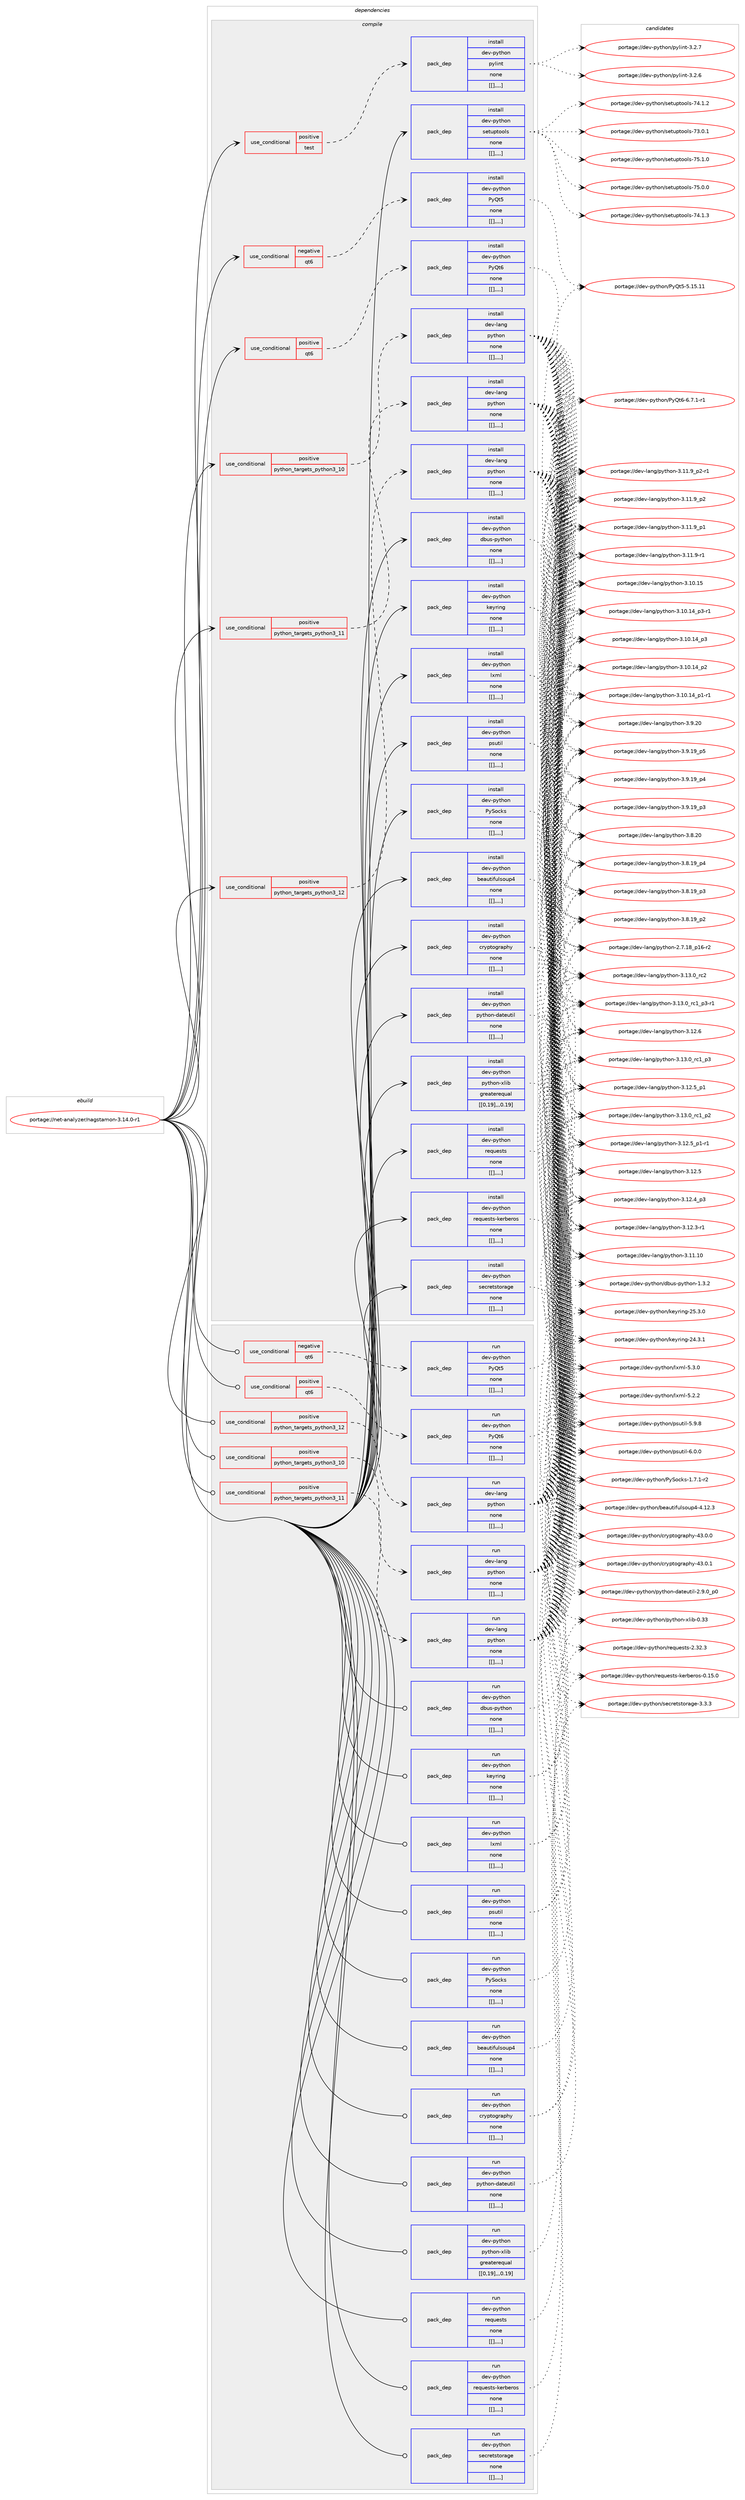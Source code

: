 digraph prolog {

# *************
# Graph options
# *************

newrank=true;
concentrate=true;
compound=true;
graph [rankdir=LR,fontname=Helvetica,fontsize=10,ranksep=1.5];#, ranksep=2.5, nodesep=0.2];
edge  [arrowhead=vee];
node  [fontname=Helvetica,fontsize=10];

# **********
# The ebuild
# **********

subgraph cluster_leftcol {
color=gray;
label=<<i>ebuild</i>>;
id [label="portage://net-analyzer/nagstamon-3.14.0-r1", color=red, width=4, href="../net-analyzer/nagstamon-3.14.0-r1.svg"];
}

# ****************
# The dependencies
# ****************

subgraph cluster_midcol {
color=gray;
label=<<i>dependencies</i>>;
subgraph cluster_compile {
fillcolor="#eeeeee";
style=filled;
label=<<i>compile</i>>;
subgraph cond91851 {
dependency357295 [label=<<TABLE BORDER="0" CELLBORDER="1" CELLSPACING="0" CELLPADDING="4"><TR><TD ROWSPAN="3" CELLPADDING="10">use_conditional</TD></TR><TR><TD>negative</TD></TR><TR><TD>qt6</TD></TR></TABLE>>, shape=none, color=red];
subgraph pack262718 {
dependency357296 [label=<<TABLE BORDER="0" CELLBORDER="1" CELLSPACING="0" CELLPADDING="4" WIDTH="220"><TR><TD ROWSPAN="6" CELLPADDING="30">pack_dep</TD></TR><TR><TD WIDTH="110">install</TD></TR><TR><TD>dev-python</TD></TR><TR><TD>PyQt5</TD></TR><TR><TD>none</TD></TR><TR><TD>[[],,,,]</TD></TR></TABLE>>, shape=none, color=blue];
}
dependency357295:e -> dependency357296:w [weight=20,style="dashed",arrowhead="vee"];
}
id:e -> dependency357295:w [weight=20,style="solid",arrowhead="vee"];
subgraph cond91852 {
dependency357297 [label=<<TABLE BORDER="0" CELLBORDER="1" CELLSPACING="0" CELLPADDING="4"><TR><TD ROWSPAN="3" CELLPADDING="10">use_conditional</TD></TR><TR><TD>positive</TD></TR><TR><TD>python_targets_python3_10</TD></TR></TABLE>>, shape=none, color=red];
subgraph pack262719 {
dependency357298 [label=<<TABLE BORDER="0" CELLBORDER="1" CELLSPACING="0" CELLPADDING="4" WIDTH="220"><TR><TD ROWSPAN="6" CELLPADDING="30">pack_dep</TD></TR><TR><TD WIDTH="110">install</TD></TR><TR><TD>dev-lang</TD></TR><TR><TD>python</TD></TR><TR><TD>none</TD></TR><TR><TD>[[],,,,]</TD></TR></TABLE>>, shape=none, color=blue];
}
dependency357297:e -> dependency357298:w [weight=20,style="dashed",arrowhead="vee"];
}
id:e -> dependency357297:w [weight=20,style="solid",arrowhead="vee"];
subgraph cond91853 {
dependency357299 [label=<<TABLE BORDER="0" CELLBORDER="1" CELLSPACING="0" CELLPADDING="4"><TR><TD ROWSPAN="3" CELLPADDING="10">use_conditional</TD></TR><TR><TD>positive</TD></TR><TR><TD>python_targets_python3_11</TD></TR></TABLE>>, shape=none, color=red];
subgraph pack262720 {
dependency357300 [label=<<TABLE BORDER="0" CELLBORDER="1" CELLSPACING="0" CELLPADDING="4" WIDTH="220"><TR><TD ROWSPAN="6" CELLPADDING="30">pack_dep</TD></TR><TR><TD WIDTH="110">install</TD></TR><TR><TD>dev-lang</TD></TR><TR><TD>python</TD></TR><TR><TD>none</TD></TR><TR><TD>[[],,,,]</TD></TR></TABLE>>, shape=none, color=blue];
}
dependency357299:e -> dependency357300:w [weight=20,style="dashed",arrowhead="vee"];
}
id:e -> dependency357299:w [weight=20,style="solid",arrowhead="vee"];
subgraph cond91854 {
dependency357301 [label=<<TABLE BORDER="0" CELLBORDER="1" CELLSPACING="0" CELLPADDING="4"><TR><TD ROWSPAN="3" CELLPADDING="10">use_conditional</TD></TR><TR><TD>positive</TD></TR><TR><TD>python_targets_python3_12</TD></TR></TABLE>>, shape=none, color=red];
subgraph pack262721 {
dependency357302 [label=<<TABLE BORDER="0" CELLBORDER="1" CELLSPACING="0" CELLPADDING="4" WIDTH="220"><TR><TD ROWSPAN="6" CELLPADDING="30">pack_dep</TD></TR><TR><TD WIDTH="110">install</TD></TR><TR><TD>dev-lang</TD></TR><TR><TD>python</TD></TR><TR><TD>none</TD></TR><TR><TD>[[],,,,]</TD></TR></TABLE>>, shape=none, color=blue];
}
dependency357301:e -> dependency357302:w [weight=20,style="dashed",arrowhead="vee"];
}
id:e -> dependency357301:w [weight=20,style="solid",arrowhead="vee"];
subgraph cond91855 {
dependency357303 [label=<<TABLE BORDER="0" CELLBORDER="1" CELLSPACING="0" CELLPADDING="4"><TR><TD ROWSPAN="3" CELLPADDING="10">use_conditional</TD></TR><TR><TD>positive</TD></TR><TR><TD>qt6</TD></TR></TABLE>>, shape=none, color=red];
subgraph pack262722 {
dependency357304 [label=<<TABLE BORDER="0" CELLBORDER="1" CELLSPACING="0" CELLPADDING="4" WIDTH="220"><TR><TD ROWSPAN="6" CELLPADDING="30">pack_dep</TD></TR><TR><TD WIDTH="110">install</TD></TR><TR><TD>dev-python</TD></TR><TR><TD>PyQt6</TD></TR><TR><TD>none</TD></TR><TR><TD>[[],,,,]</TD></TR></TABLE>>, shape=none, color=blue];
}
dependency357303:e -> dependency357304:w [weight=20,style="dashed",arrowhead="vee"];
}
id:e -> dependency357303:w [weight=20,style="solid",arrowhead="vee"];
subgraph cond91856 {
dependency357305 [label=<<TABLE BORDER="0" CELLBORDER="1" CELLSPACING="0" CELLPADDING="4"><TR><TD ROWSPAN="3" CELLPADDING="10">use_conditional</TD></TR><TR><TD>positive</TD></TR><TR><TD>test</TD></TR></TABLE>>, shape=none, color=red];
subgraph pack262723 {
dependency357306 [label=<<TABLE BORDER="0" CELLBORDER="1" CELLSPACING="0" CELLPADDING="4" WIDTH="220"><TR><TD ROWSPAN="6" CELLPADDING="30">pack_dep</TD></TR><TR><TD WIDTH="110">install</TD></TR><TR><TD>dev-python</TD></TR><TR><TD>pylint</TD></TR><TR><TD>none</TD></TR><TR><TD>[[],,,,]</TD></TR></TABLE>>, shape=none, color=blue];
}
dependency357305:e -> dependency357306:w [weight=20,style="dashed",arrowhead="vee"];
}
id:e -> dependency357305:w [weight=20,style="solid",arrowhead="vee"];
subgraph pack262724 {
dependency357307 [label=<<TABLE BORDER="0" CELLBORDER="1" CELLSPACING="0" CELLPADDING="4" WIDTH="220"><TR><TD ROWSPAN="6" CELLPADDING="30">pack_dep</TD></TR><TR><TD WIDTH="110">install</TD></TR><TR><TD>dev-python</TD></TR><TR><TD>PySocks</TD></TR><TR><TD>none</TD></TR><TR><TD>[[],,,,]</TD></TR></TABLE>>, shape=none, color=blue];
}
id:e -> dependency357307:w [weight=20,style="solid",arrowhead="vee"];
subgraph pack262725 {
dependency357308 [label=<<TABLE BORDER="0" CELLBORDER="1" CELLSPACING="0" CELLPADDING="4" WIDTH="220"><TR><TD ROWSPAN="6" CELLPADDING="30">pack_dep</TD></TR><TR><TD WIDTH="110">install</TD></TR><TR><TD>dev-python</TD></TR><TR><TD>beautifulsoup4</TD></TR><TR><TD>none</TD></TR><TR><TD>[[],,,,]</TD></TR></TABLE>>, shape=none, color=blue];
}
id:e -> dependency357308:w [weight=20,style="solid",arrowhead="vee"];
subgraph pack262726 {
dependency357309 [label=<<TABLE BORDER="0" CELLBORDER="1" CELLSPACING="0" CELLPADDING="4" WIDTH="220"><TR><TD ROWSPAN="6" CELLPADDING="30">pack_dep</TD></TR><TR><TD WIDTH="110">install</TD></TR><TR><TD>dev-python</TD></TR><TR><TD>cryptography</TD></TR><TR><TD>none</TD></TR><TR><TD>[[],,,,]</TD></TR></TABLE>>, shape=none, color=blue];
}
id:e -> dependency357309:w [weight=20,style="solid",arrowhead="vee"];
subgraph pack262727 {
dependency357310 [label=<<TABLE BORDER="0" CELLBORDER="1" CELLSPACING="0" CELLPADDING="4" WIDTH="220"><TR><TD ROWSPAN="6" CELLPADDING="30">pack_dep</TD></TR><TR><TD WIDTH="110">install</TD></TR><TR><TD>dev-python</TD></TR><TR><TD>dbus-python</TD></TR><TR><TD>none</TD></TR><TR><TD>[[],,,,]</TD></TR></TABLE>>, shape=none, color=blue];
}
id:e -> dependency357310:w [weight=20,style="solid",arrowhead="vee"];
subgraph pack262728 {
dependency357311 [label=<<TABLE BORDER="0" CELLBORDER="1" CELLSPACING="0" CELLPADDING="4" WIDTH="220"><TR><TD ROWSPAN="6" CELLPADDING="30">pack_dep</TD></TR><TR><TD WIDTH="110">install</TD></TR><TR><TD>dev-python</TD></TR><TR><TD>keyring</TD></TR><TR><TD>none</TD></TR><TR><TD>[[],,,,]</TD></TR></TABLE>>, shape=none, color=blue];
}
id:e -> dependency357311:w [weight=20,style="solid",arrowhead="vee"];
subgraph pack262729 {
dependency357312 [label=<<TABLE BORDER="0" CELLBORDER="1" CELLSPACING="0" CELLPADDING="4" WIDTH="220"><TR><TD ROWSPAN="6" CELLPADDING="30">pack_dep</TD></TR><TR><TD WIDTH="110">install</TD></TR><TR><TD>dev-python</TD></TR><TR><TD>lxml</TD></TR><TR><TD>none</TD></TR><TR><TD>[[],,,,]</TD></TR></TABLE>>, shape=none, color=blue];
}
id:e -> dependency357312:w [weight=20,style="solid",arrowhead="vee"];
subgraph pack262730 {
dependency357313 [label=<<TABLE BORDER="0" CELLBORDER="1" CELLSPACING="0" CELLPADDING="4" WIDTH="220"><TR><TD ROWSPAN="6" CELLPADDING="30">pack_dep</TD></TR><TR><TD WIDTH="110">install</TD></TR><TR><TD>dev-python</TD></TR><TR><TD>psutil</TD></TR><TR><TD>none</TD></TR><TR><TD>[[],,,,]</TD></TR></TABLE>>, shape=none, color=blue];
}
id:e -> dependency357313:w [weight=20,style="solid",arrowhead="vee"];
subgraph pack262731 {
dependency357314 [label=<<TABLE BORDER="0" CELLBORDER="1" CELLSPACING="0" CELLPADDING="4" WIDTH="220"><TR><TD ROWSPAN="6" CELLPADDING="30">pack_dep</TD></TR><TR><TD WIDTH="110">install</TD></TR><TR><TD>dev-python</TD></TR><TR><TD>python-dateutil</TD></TR><TR><TD>none</TD></TR><TR><TD>[[],,,,]</TD></TR></TABLE>>, shape=none, color=blue];
}
id:e -> dependency357314:w [weight=20,style="solid",arrowhead="vee"];
subgraph pack262732 {
dependency357315 [label=<<TABLE BORDER="0" CELLBORDER="1" CELLSPACING="0" CELLPADDING="4" WIDTH="220"><TR><TD ROWSPAN="6" CELLPADDING="30">pack_dep</TD></TR><TR><TD WIDTH="110">install</TD></TR><TR><TD>dev-python</TD></TR><TR><TD>python-xlib</TD></TR><TR><TD>greaterequal</TD></TR><TR><TD>[[0,19],,,0.19]</TD></TR></TABLE>>, shape=none, color=blue];
}
id:e -> dependency357315:w [weight=20,style="solid",arrowhead="vee"];
subgraph pack262733 {
dependency357316 [label=<<TABLE BORDER="0" CELLBORDER="1" CELLSPACING="0" CELLPADDING="4" WIDTH="220"><TR><TD ROWSPAN="6" CELLPADDING="30">pack_dep</TD></TR><TR><TD WIDTH="110">install</TD></TR><TR><TD>dev-python</TD></TR><TR><TD>requests</TD></TR><TR><TD>none</TD></TR><TR><TD>[[],,,,]</TD></TR></TABLE>>, shape=none, color=blue];
}
id:e -> dependency357316:w [weight=20,style="solid",arrowhead="vee"];
subgraph pack262734 {
dependency357317 [label=<<TABLE BORDER="0" CELLBORDER="1" CELLSPACING="0" CELLPADDING="4" WIDTH="220"><TR><TD ROWSPAN="6" CELLPADDING="30">pack_dep</TD></TR><TR><TD WIDTH="110">install</TD></TR><TR><TD>dev-python</TD></TR><TR><TD>requests-kerberos</TD></TR><TR><TD>none</TD></TR><TR><TD>[[],,,,]</TD></TR></TABLE>>, shape=none, color=blue];
}
id:e -> dependency357317:w [weight=20,style="solid",arrowhead="vee"];
subgraph pack262735 {
dependency357318 [label=<<TABLE BORDER="0" CELLBORDER="1" CELLSPACING="0" CELLPADDING="4" WIDTH="220"><TR><TD ROWSPAN="6" CELLPADDING="30">pack_dep</TD></TR><TR><TD WIDTH="110">install</TD></TR><TR><TD>dev-python</TD></TR><TR><TD>secretstorage</TD></TR><TR><TD>none</TD></TR><TR><TD>[[],,,,]</TD></TR></TABLE>>, shape=none, color=blue];
}
id:e -> dependency357318:w [weight=20,style="solid",arrowhead="vee"];
subgraph pack262736 {
dependency357319 [label=<<TABLE BORDER="0" CELLBORDER="1" CELLSPACING="0" CELLPADDING="4" WIDTH="220"><TR><TD ROWSPAN="6" CELLPADDING="30">pack_dep</TD></TR><TR><TD WIDTH="110">install</TD></TR><TR><TD>dev-python</TD></TR><TR><TD>setuptools</TD></TR><TR><TD>none</TD></TR><TR><TD>[[],,,,]</TD></TR></TABLE>>, shape=none, color=blue];
}
id:e -> dependency357319:w [weight=20,style="solid",arrowhead="vee"];
}
subgraph cluster_compileandrun {
fillcolor="#eeeeee";
style=filled;
label=<<i>compile and run</i>>;
}
subgraph cluster_run {
fillcolor="#eeeeee";
style=filled;
label=<<i>run</i>>;
subgraph cond91857 {
dependency357320 [label=<<TABLE BORDER="0" CELLBORDER="1" CELLSPACING="0" CELLPADDING="4"><TR><TD ROWSPAN="3" CELLPADDING="10">use_conditional</TD></TR><TR><TD>negative</TD></TR><TR><TD>qt6</TD></TR></TABLE>>, shape=none, color=red];
subgraph pack262737 {
dependency357321 [label=<<TABLE BORDER="0" CELLBORDER="1" CELLSPACING="0" CELLPADDING="4" WIDTH="220"><TR><TD ROWSPAN="6" CELLPADDING="30">pack_dep</TD></TR><TR><TD WIDTH="110">run</TD></TR><TR><TD>dev-python</TD></TR><TR><TD>PyQt5</TD></TR><TR><TD>none</TD></TR><TR><TD>[[],,,,]</TD></TR></TABLE>>, shape=none, color=blue];
}
dependency357320:e -> dependency357321:w [weight=20,style="dashed",arrowhead="vee"];
}
id:e -> dependency357320:w [weight=20,style="solid",arrowhead="odot"];
subgraph cond91858 {
dependency357322 [label=<<TABLE BORDER="0" CELLBORDER="1" CELLSPACING="0" CELLPADDING="4"><TR><TD ROWSPAN="3" CELLPADDING="10">use_conditional</TD></TR><TR><TD>positive</TD></TR><TR><TD>python_targets_python3_10</TD></TR></TABLE>>, shape=none, color=red];
subgraph pack262738 {
dependency357323 [label=<<TABLE BORDER="0" CELLBORDER="1" CELLSPACING="0" CELLPADDING="4" WIDTH="220"><TR><TD ROWSPAN="6" CELLPADDING="30">pack_dep</TD></TR><TR><TD WIDTH="110">run</TD></TR><TR><TD>dev-lang</TD></TR><TR><TD>python</TD></TR><TR><TD>none</TD></TR><TR><TD>[[],,,,]</TD></TR></TABLE>>, shape=none, color=blue];
}
dependency357322:e -> dependency357323:w [weight=20,style="dashed",arrowhead="vee"];
}
id:e -> dependency357322:w [weight=20,style="solid",arrowhead="odot"];
subgraph cond91859 {
dependency357324 [label=<<TABLE BORDER="0" CELLBORDER="1" CELLSPACING="0" CELLPADDING="4"><TR><TD ROWSPAN="3" CELLPADDING="10">use_conditional</TD></TR><TR><TD>positive</TD></TR><TR><TD>python_targets_python3_11</TD></TR></TABLE>>, shape=none, color=red];
subgraph pack262739 {
dependency357325 [label=<<TABLE BORDER="0" CELLBORDER="1" CELLSPACING="0" CELLPADDING="4" WIDTH="220"><TR><TD ROWSPAN="6" CELLPADDING="30">pack_dep</TD></TR><TR><TD WIDTH="110">run</TD></TR><TR><TD>dev-lang</TD></TR><TR><TD>python</TD></TR><TR><TD>none</TD></TR><TR><TD>[[],,,,]</TD></TR></TABLE>>, shape=none, color=blue];
}
dependency357324:e -> dependency357325:w [weight=20,style="dashed",arrowhead="vee"];
}
id:e -> dependency357324:w [weight=20,style="solid",arrowhead="odot"];
subgraph cond91860 {
dependency357326 [label=<<TABLE BORDER="0" CELLBORDER="1" CELLSPACING="0" CELLPADDING="4"><TR><TD ROWSPAN="3" CELLPADDING="10">use_conditional</TD></TR><TR><TD>positive</TD></TR><TR><TD>python_targets_python3_12</TD></TR></TABLE>>, shape=none, color=red];
subgraph pack262740 {
dependency357327 [label=<<TABLE BORDER="0" CELLBORDER="1" CELLSPACING="0" CELLPADDING="4" WIDTH="220"><TR><TD ROWSPAN="6" CELLPADDING="30">pack_dep</TD></TR><TR><TD WIDTH="110">run</TD></TR><TR><TD>dev-lang</TD></TR><TR><TD>python</TD></TR><TR><TD>none</TD></TR><TR><TD>[[],,,,]</TD></TR></TABLE>>, shape=none, color=blue];
}
dependency357326:e -> dependency357327:w [weight=20,style="dashed",arrowhead="vee"];
}
id:e -> dependency357326:w [weight=20,style="solid",arrowhead="odot"];
subgraph cond91861 {
dependency357328 [label=<<TABLE BORDER="0" CELLBORDER="1" CELLSPACING="0" CELLPADDING="4"><TR><TD ROWSPAN="3" CELLPADDING="10">use_conditional</TD></TR><TR><TD>positive</TD></TR><TR><TD>qt6</TD></TR></TABLE>>, shape=none, color=red];
subgraph pack262741 {
dependency357329 [label=<<TABLE BORDER="0" CELLBORDER="1" CELLSPACING="0" CELLPADDING="4" WIDTH="220"><TR><TD ROWSPAN="6" CELLPADDING="30">pack_dep</TD></TR><TR><TD WIDTH="110">run</TD></TR><TR><TD>dev-python</TD></TR><TR><TD>PyQt6</TD></TR><TR><TD>none</TD></TR><TR><TD>[[],,,,]</TD></TR></TABLE>>, shape=none, color=blue];
}
dependency357328:e -> dependency357329:w [weight=20,style="dashed",arrowhead="vee"];
}
id:e -> dependency357328:w [weight=20,style="solid",arrowhead="odot"];
subgraph pack262742 {
dependency357330 [label=<<TABLE BORDER="0" CELLBORDER="1" CELLSPACING="0" CELLPADDING="4" WIDTH="220"><TR><TD ROWSPAN="6" CELLPADDING="30">pack_dep</TD></TR><TR><TD WIDTH="110">run</TD></TR><TR><TD>dev-python</TD></TR><TR><TD>PySocks</TD></TR><TR><TD>none</TD></TR><TR><TD>[[],,,,]</TD></TR></TABLE>>, shape=none, color=blue];
}
id:e -> dependency357330:w [weight=20,style="solid",arrowhead="odot"];
subgraph pack262743 {
dependency357331 [label=<<TABLE BORDER="0" CELLBORDER="1" CELLSPACING="0" CELLPADDING="4" WIDTH="220"><TR><TD ROWSPAN="6" CELLPADDING="30">pack_dep</TD></TR><TR><TD WIDTH="110">run</TD></TR><TR><TD>dev-python</TD></TR><TR><TD>beautifulsoup4</TD></TR><TR><TD>none</TD></TR><TR><TD>[[],,,,]</TD></TR></TABLE>>, shape=none, color=blue];
}
id:e -> dependency357331:w [weight=20,style="solid",arrowhead="odot"];
subgraph pack262744 {
dependency357332 [label=<<TABLE BORDER="0" CELLBORDER="1" CELLSPACING="0" CELLPADDING="4" WIDTH="220"><TR><TD ROWSPAN="6" CELLPADDING="30">pack_dep</TD></TR><TR><TD WIDTH="110">run</TD></TR><TR><TD>dev-python</TD></TR><TR><TD>cryptography</TD></TR><TR><TD>none</TD></TR><TR><TD>[[],,,,]</TD></TR></TABLE>>, shape=none, color=blue];
}
id:e -> dependency357332:w [weight=20,style="solid",arrowhead="odot"];
subgraph pack262745 {
dependency357333 [label=<<TABLE BORDER="0" CELLBORDER="1" CELLSPACING="0" CELLPADDING="4" WIDTH="220"><TR><TD ROWSPAN="6" CELLPADDING="30">pack_dep</TD></TR><TR><TD WIDTH="110">run</TD></TR><TR><TD>dev-python</TD></TR><TR><TD>dbus-python</TD></TR><TR><TD>none</TD></TR><TR><TD>[[],,,,]</TD></TR></TABLE>>, shape=none, color=blue];
}
id:e -> dependency357333:w [weight=20,style="solid",arrowhead="odot"];
subgraph pack262746 {
dependency357334 [label=<<TABLE BORDER="0" CELLBORDER="1" CELLSPACING="0" CELLPADDING="4" WIDTH="220"><TR><TD ROWSPAN="6" CELLPADDING="30">pack_dep</TD></TR><TR><TD WIDTH="110">run</TD></TR><TR><TD>dev-python</TD></TR><TR><TD>keyring</TD></TR><TR><TD>none</TD></TR><TR><TD>[[],,,,]</TD></TR></TABLE>>, shape=none, color=blue];
}
id:e -> dependency357334:w [weight=20,style="solid",arrowhead="odot"];
subgraph pack262747 {
dependency357335 [label=<<TABLE BORDER="0" CELLBORDER="1" CELLSPACING="0" CELLPADDING="4" WIDTH="220"><TR><TD ROWSPAN="6" CELLPADDING="30">pack_dep</TD></TR><TR><TD WIDTH="110">run</TD></TR><TR><TD>dev-python</TD></TR><TR><TD>lxml</TD></TR><TR><TD>none</TD></TR><TR><TD>[[],,,,]</TD></TR></TABLE>>, shape=none, color=blue];
}
id:e -> dependency357335:w [weight=20,style="solid",arrowhead="odot"];
subgraph pack262748 {
dependency357336 [label=<<TABLE BORDER="0" CELLBORDER="1" CELLSPACING="0" CELLPADDING="4" WIDTH="220"><TR><TD ROWSPAN="6" CELLPADDING="30">pack_dep</TD></TR><TR><TD WIDTH="110">run</TD></TR><TR><TD>dev-python</TD></TR><TR><TD>psutil</TD></TR><TR><TD>none</TD></TR><TR><TD>[[],,,,]</TD></TR></TABLE>>, shape=none, color=blue];
}
id:e -> dependency357336:w [weight=20,style="solid",arrowhead="odot"];
subgraph pack262749 {
dependency357337 [label=<<TABLE BORDER="0" CELLBORDER="1" CELLSPACING="0" CELLPADDING="4" WIDTH="220"><TR><TD ROWSPAN="6" CELLPADDING="30">pack_dep</TD></TR><TR><TD WIDTH="110">run</TD></TR><TR><TD>dev-python</TD></TR><TR><TD>python-dateutil</TD></TR><TR><TD>none</TD></TR><TR><TD>[[],,,,]</TD></TR></TABLE>>, shape=none, color=blue];
}
id:e -> dependency357337:w [weight=20,style="solid",arrowhead="odot"];
subgraph pack262750 {
dependency357338 [label=<<TABLE BORDER="0" CELLBORDER="1" CELLSPACING="0" CELLPADDING="4" WIDTH="220"><TR><TD ROWSPAN="6" CELLPADDING="30">pack_dep</TD></TR><TR><TD WIDTH="110">run</TD></TR><TR><TD>dev-python</TD></TR><TR><TD>python-xlib</TD></TR><TR><TD>greaterequal</TD></TR><TR><TD>[[0,19],,,0.19]</TD></TR></TABLE>>, shape=none, color=blue];
}
id:e -> dependency357338:w [weight=20,style="solid",arrowhead="odot"];
subgraph pack262751 {
dependency357339 [label=<<TABLE BORDER="0" CELLBORDER="1" CELLSPACING="0" CELLPADDING="4" WIDTH="220"><TR><TD ROWSPAN="6" CELLPADDING="30">pack_dep</TD></TR><TR><TD WIDTH="110">run</TD></TR><TR><TD>dev-python</TD></TR><TR><TD>requests</TD></TR><TR><TD>none</TD></TR><TR><TD>[[],,,,]</TD></TR></TABLE>>, shape=none, color=blue];
}
id:e -> dependency357339:w [weight=20,style="solid",arrowhead="odot"];
subgraph pack262752 {
dependency357340 [label=<<TABLE BORDER="0" CELLBORDER="1" CELLSPACING="0" CELLPADDING="4" WIDTH="220"><TR><TD ROWSPAN="6" CELLPADDING="30">pack_dep</TD></TR><TR><TD WIDTH="110">run</TD></TR><TR><TD>dev-python</TD></TR><TR><TD>requests-kerberos</TD></TR><TR><TD>none</TD></TR><TR><TD>[[],,,,]</TD></TR></TABLE>>, shape=none, color=blue];
}
id:e -> dependency357340:w [weight=20,style="solid",arrowhead="odot"];
subgraph pack262753 {
dependency357341 [label=<<TABLE BORDER="0" CELLBORDER="1" CELLSPACING="0" CELLPADDING="4" WIDTH="220"><TR><TD ROWSPAN="6" CELLPADDING="30">pack_dep</TD></TR><TR><TD WIDTH="110">run</TD></TR><TR><TD>dev-python</TD></TR><TR><TD>secretstorage</TD></TR><TR><TD>none</TD></TR><TR><TD>[[],,,,]</TD></TR></TABLE>>, shape=none, color=blue];
}
id:e -> dependency357341:w [weight=20,style="solid",arrowhead="odot"];
}
}

# **************
# The candidates
# **************

subgraph cluster_choices {
rank=same;
color=gray;
label=<<i>candidates</i>>;

subgraph choice262718 {
color=black;
nodesep=1;
choice10010111845112121116104111110478012181116534553464953464949 [label="portage://dev-python/PyQt5-5.15.11", color=red, width=4,href="../dev-python/PyQt5-5.15.11.svg"];
dependency357296:e -> choice10010111845112121116104111110478012181116534553464953464949:w [style=dotted,weight="100"];
}
subgraph choice262719 {
color=black;
nodesep=1;
choice10010111845108971101034711212111610411111045514649514648951149950 [label="portage://dev-lang/python-3.13.0_rc2", color=red, width=4,href="../dev-lang/python-3.13.0_rc2.svg"];
choice1001011184510897110103471121211161041111104551464951464895114994995112514511449 [label="portage://dev-lang/python-3.13.0_rc1_p3-r1", color=red, width=4,href="../dev-lang/python-3.13.0_rc1_p3-r1.svg"];
choice100101118451089711010347112121116104111110455146495146489511499499511251 [label="portage://dev-lang/python-3.13.0_rc1_p3", color=red, width=4,href="../dev-lang/python-3.13.0_rc1_p3.svg"];
choice100101118451089711010347112121116104111110455146495146489511499499511250 [label="portage://dev-lang/python-3.13.0_rc1_p2", color=red, width=4,href="../dev-lang/python-3.13.0_rc1_p2.svg"];
choice10010111845108971101034711212111610411111045514649504654 [label="portage://dev-lang/python-3.12.6", color=red, width=4,href="../dev-lang/python-3.12.6.svg"];
choice1001011184510897110103471121211161041111104551464950465395112494511449 [label="portage://dev-lang/python-3.12.5_p1-r1", color=red, width=4,href="../dev-lang/python-3.12.5_p1-r1.svg"];
choice100101118451089711010347112121116104111110455146495046539511249 [label="portage://dev-lang/python-3.12.5_p1", color=red, width=4,href="../dev-lang/python-3.12.5_p1.svg"];
choice10010111845108971101034711212111610411111045514649504653 [label="portage://dev-lang/python-3.12.5", color=red, width=4,href="../dev-lang/python-3.12.5.svg"];
choice100101118451089711010347112121116104111110455146495046529511251 [label="portage://dev-lang/python-3.12.4_p3", color=red, width=4,href="../dev-lang/python-3.12.4_p3.svg"];
choice100101118451089711010347112121116104111110455146495046514511449 [label="portage://dev-lang/python-3.12.3-r1", color=red, width=4,href="../dev-lang/python-3.12.3-r1.svg"];
choice1001011184510897110103471121211161041111104551464949464948 [label="portage://dev-lang/python-3.11.10", color=red, width=4,href="../dev-lang/python-3.11.10.svg"];
choice1001011184510897110103471121211161041111104551464949465795112504511449 [label="portage://dev-lang/python-3.11.9_p2-r1", color=red, width=4,href="../dev-lang/python-3.11.9_p2-r1.svg"];
choice100101118451089711010347112121116104111110455146494946579511250 [label="portage://dev-lang/python-3.11.9_p2", color=red, width=4,href="../dev-lang/python-3.11.9_p2.svg"];
choice100101118451089711010347112121116104111110455146494946579511249 [label="portage://dev-lang/python-3.11.9_p1", color=red, width=4,href="../dev-lang/python-3.11.9_p1.svg"];
choice100101118451089711010347112121116104111110455146494946574511449 [label="portage://dev-lang/python-3.11.9-r1", color=red, width=4,href="../dev-lang/python-3.11.9-r1.svg"];
choice1001011184510897110103471121211161041111104551464948464953 [label="portage://dev-lang/python-3.10.15", color=red, width=4,href="../dev-lang/python-3.10.15.svg"];
choice100101118451089711010347112121116104111110455146494846495295112514511449 [label="portage://dev-lang/python-3.10.14_p3-r1", color=red, width=4,href="../dev-lang/python-3.10.14_p3-r1.svg"];
choice10010111845108971101034711212111610411111045514649484649529511251 [label="portage://dev-lang/python-3.10.14_p3", color=red, width=4,href="../dev-lang/python-3.10.14_p3.svg"];
choice10010111845108971101034711212111610411111045514649484649529511250 [label="portage://dev-lang/python-3.10.14_p2", color=red, width=4,href="../dev-lang/python-3.10.14_p2.svg"];
choice100101118451089711010347112121116104111110455146494846495295112494511449 [label="portage://dev-lang/python-3.10.14_p1-r1", color=red, width=4,href="../dev-lang/python-3.10.14_p1-r1.svg"];
choice10010111845108971101034711212111610411111045514657465048 [label="portage://dev-lang/python-3.9.20", color=red, width=4,href="../dev-lang/python-3.9.20.svg"];
choice100101118451089711010347112121116104111110455146574649579511253 [label="portage://dev-lang/python-3.9.19_p5", color=red, width=4,href="../dev-lang/python-3.9.19_p5.svg"];
choice100101118451089711010347112121116104111110455146574649579511252 [label="portage://dev-lang/python-3.9.19_p4", color=red, width=4,href="../dev-lang/python-3.9.19_p4.svg"];
choice100101118451089711010347112121116104111110455146574649579511251 [label="portage://dev-lang/python-3.9.19_p3", color=red, width=4,href="../dev-lang/python-3.9.19_p3.svg"];
choice10010111845108971101034711212111610411111045514656465048 [label="portage://dev-lang/python-3.8.20", color=red, width=4,href="../dev-lang/python-3.8.20.svg"];
choice100101118451089711010347112121116104111110455146564649579511252 [label="portage://dev-lang/python-3.8.19_p4", color=red, width=4,href="../dev-lang/python-3.8.19_p4.svg"];
choice100101118451089711010347112121116104111110455146564649579511251 [label="portage://dev-lang/python-3.8.19_p3", color=red, width=4,href="../dev-lang/python-3.8.19_p3.svg"];
choice100101118451089711010347112121116104111110455146564649579511250 [label="portage://dev-lang/python-3.8.19_p2", color=red, width=4,href="../dev-lang/python-3.8.19_p2.svg"];
choice100101118451089711010347112121116104111110455046554649569511249544511450 [label="portage://dev-lang/python-2.7.18_p16-r2", color=red, width=4,href="../dev-lang/python-2.7.18_p16-r2.svg"];
dependency357298:e -> choice10010111845108971101034711212111610411111045514649514648951149950:w [style=dotted,weight="100"];
dependency357298:e -> choice1001011184510897110103471121211161041111104551464951464895114994995112514511449:w [style=dotted,weight="100"];
dependency357298:e -> choice100101118451089711010347112121116104111110455146495146489511499499511251:w [style=dotted,weight="100"];
dependency357298:e -> choice100101118451089711010347112121116104111110455146495146489511499499511250:w [style=dotted,weight="100"];
dependency357298:e -> choice10010111845108971101034711212111610411111045514649504654:w [style=dotted,weight="100"];
dependency357298:e -> choice1001011184510897110103471121211161041111104551464950465395112494511449:w [style=dotted,weight="100"];
dependency357298:e -> choice100101118451089711010347112121116104111110455146495046539511249:w [style=dotted,weight="100"];
dependency357298:e -> choice10010111845108971101034711212111610411111045514649504653:w [style=dotted,weight="100"];
dependency357298:e -> choice100101118451089711010347112121116104111110455146495046529511251:w [style=dotted,weight="100"];
dependency357298:e -> choice100101118451089711010347112121116104111110455146495046514511449:w [style=dotted,weight="100"];
dependency357298:e -> choice1001011184510897110103471121211161041111104551464949464948:w [style=dotted,weight="100"];
dependency357298:e -> choice1001011184510897110103471121211161041111104551464949465795112504511449:w [style=dotted,weight="100"];
dependency357298:e -> choice100101118451089711010347112121116104111110455146494946579511250:w [style=dotted,weight="100"];
dependency357298:e -> choice100101118451089711010347112121116104111110455146494946579511249:w [style=dotted,weight="100"];
dependency357298:e -> choice100101118451089711010347112121116104111110455146494946574511449:w [style=dotted,weight="100"];
dependency357298:e -> choice1001011184510897110103471121211161041111104551464948464953:w [style=dotted,weight="100"];
dependency357298:e -> choice100101118451089711010347112121116104111110455146494846495295112514511449:w [style=dotted,weight="100"];
dependency357298:e -> choice10010111845108971101034711212111610411111045514649484649529511251:w [style=dotted,weight="100"];
dependency357298:e -> choice10010111845108971101034711212111610411111045514649484649529511250:w [style=dotted,weight="100"];
dependency357298:e -> choice100101118451089711010347112121116104111110455146494846495295112494511449:w [style=dotted,weight="100"];
dependency357298:e -> choice10010111845108971101034711212111610411111045514657465048:w [style=dotted,weight="100"];
dependency357298:e -> choice100101118451089711010347112121116104111110455146574649579511253:w [style=dotted,weight="100"];
dependency357298:e -> choice100101118451089711010347112121116104111110455146574649579511252:w [style=dotted,weight="100"];
dependency357298:e -> choice100101118451089711010347112121116104111110455146574649579511251:w [style=dotted,weight="100"];
dependency357298:e -> choice10010111845108971101034711212111610411111045514656465048:w [style=dotted,weight="100"];
dependency357298:e -> choice100101118451089711010347112121116104111110455146564649579511252:w [style=dotted,weight="100"];
dependency357298:e -> choice100101118451089711010347112121116104111110455146564649579511251:w [style=dotted,weight="100"];
dependency357298:e -> choice100101118451089711010347112121116104111110455146564649579511250:w [style=dotted,weight="100"];
dependency357298:e -> choice100101118451089711010347112121116104111110455046554649569511249544511450:w [style=dotted,weight="100"];
}
subgraph choice262720 {
color=black;
nodesep=1;
choice10010111845108971101034711212111610411111045514649514648951149950 [label="portage://dev-lang/python-3.13.0_rc2", color=red, width=4,href="../dev-lang/python-3.13.0_rc2.svg"];
choice1001011184510897110103471121211161041111104551464951464895114994995112514511449 [label="portage://dev-lang/python-3.13.0_rc1_p3-r1", color=red, width=4,href="../dev-lang/python-3.13.0_rc1_p3-r1.svg"];
choice100101118451089711010347112121116104111110455146495146489511499499511251 [label="portage://dev-lang/python-3.13.0_rc1_p3", color=red, width=4,href="../dev-lang/python-3.13.0_rc1_p3.svg"];
choice100101118451089711010347112121116104111110455146495146489511499499511250 [label="portage://dev-lang/python-3.13.0_rc1_p2", color=red, width=4,href="../dev-lang/python-3.13.0_rc1_p2.svg"];
choice10010111845108971101034711212111610411111045514649504654 [label="portage://dev-lang/python-3.12.6", color=red, width=4,href="../dev-lang/python-3.12.6.svg"];
choice1001011184510897110103471121211161041111104551464950465395112494511449 [label="portage://dev-lang/python-3.12.5_p1-r1", color=red, width=4,href="../dev-lang/python-3.12.5_p1-r1.svg"];
choice100101118451089711010347112121116104111110455146495046539511249 [label="portage://dev-lang/python-3.12.5_p1", color=red, width=4,href="../dev-lang/python-3.12.5_p1.svg"];
choice10010111845108971101034711212111610411111045514649504653 [label="portage://dev-lang/python-3.12.5", color=red, width=4,href="../dev-lang/python-3.12.5.svg"];
choice100101118451089711010347112121116104111110455146495046529511251 [label="portage://dev-lang/python-3.12.4_p3", color=red, width=4,href="../dev-lang/python-3.12.4_p3.svg"];
choice100101118451089711010347112121116104111110455146495046514511449 [label="portage://dev-lang/python-3.12.3-r1", color=red, width=4,href="../dev-lang/python-3.12.3-r1.svg"];
choice1001011184510897110103471121211161041111104551464949464948 [label="portage://dev-lang/python-3.11.10", color=red, width=4,href="../dev-lang/python-3.11.10.svg"];
choice1001011184510897110103471121211161041111104551464949465795112504511449 [label="portage://dev-lang/python-3.11.9_p2-r1", color=red, width=4,href="../dev-lang/python-3.11.9_p2-r1.svg"];
choice100101118451089711010347112121116104111110455146494946579511250 [label="portage://dev-lang/python-3.11.9_p2", color=red, width=4,href="../dev-lang/python-3.11.9_p2.svg"];
choice100101118451089711010347112121116104111110455146494946579511249 [label="portage://dev-lang/python-3.11.9_p1", color=red, width=4,href="../dev-lang/python-3.11.9_p1.svg"];
choice100101118451089711010347112121116104111110455146494946574511449 [label="portage://dev-lang/python-3.11.9-r1", color=red, width=4,href="../dev-lang/python-3.11.9-r1.svg"];
choice1001011184510897110103471121211161041111104551464948464953 [label="portage://dev-lang/python-3.10.15", color=red, width=4,href="../dev-lang/python-3.10.15.svg"];
choice100101118451089711010347112121116104111110455146494846495295112514511449 [label="portage://dev-lang/python-3.10.14_p3-r1", color=red, width=4,href="../dev-lang/python-3.10.14_p3-r1.svg"];
choice10010111845108971101034711212111610411111045514649484649529511251 [label="portage://dev-lang/python-3.10.14_p3", color=red, width=4,href="../dev-lang/python-3.10.14_p3.svg"];
choice10010111845108971101034711212111610411111045514649484649529511250 [label="portage://dev-lang/python-3.10.14_p2", color=red, width=4,href="../dev-lang/python-3.10.14_p2.svg"];
choice100101118451089711010347112121116104111110455146494846495295112494511449 [label="portage://dev-lang/python-3.10.14_p1-r1", color=red, width=4,href="../dev-lang/python-3.10.14_p1-r1.svg"];
choice10010111845108971101034711212111610411111045514657465048 [label="portage://dev-lang/python-3.9.20", color=red, width=4,href="../dev-lang/python-3.9.20.svg"];
choice100101118451089711010347112121116104111110455146574649579511253 [label="portage://dev-lang/python-3.9.19_p5", color=red, width=4,href="../dev-lang/python-3.9.19_p5.svg"];
choice100101118451089711010347112121116104111110455146574649579511252 [label="portage://dev-lang/python-3.9.19_p4", color=red, width=4,href="../dev-lang/python-3.9.19_p4.svg"];
choice100101118451089711010347112121116104111110455146574649579511251 [label="portage://dev-lang/python-3.9.19_p3", color=red, width=4,href="../dev-lang/python-3.9.19_p3.svg"];
choice10010111845108971101034711212111610411111045514656465048 [label="portage://dev-lang/python-3.8.20", color=red, width=4,href="../dev-lang/python-3.8.20.svg"];
choice100101118451089711010347112121116104111110455146564649579511252 [label="portage://dev-lang/python-3.8.19_p4", color=red, width=4,href="../dev-lang/python-3.8.19_p4.svg"];
choice100101118451089711010347112121116104111110455146564649579511251 [label="portage://dev-lang/python-3.8.19_p3", color=red, width=4,href="../dev-lang/python-3.8.19_p3.svg"];
choice100101118451089711010347112121116104111110455146564649579511250 [label="portage://dev-lang/python-3.8.19_p2", color=red, width=4,href="../dev-lang/python-3.8.19_p2.svg"];
choice100101118451089711010347112121116104111110455046554649569511249544511450 [label="portage://dev-lang/python-2.7.18_p16-r2", color=red, width=4,href="../dev-lang/python-2.7.18_p16-r2.svg"];
dependency357300:e -> choice10010111845108971101034711212111610411111045514649514648951149950:w [style=dotted,weight="100"];
dependency357300:e -> choice1001011184510897110103471121211161041111104551464951464895114994995112514511449:w [style=dotted,weight="100"];
dependency357300:e -> choice100101118451089711010347112121116104111110455146495146489511499499511251:w [style=dotted,weight="100"];
dependency357300:e -> choice100101118451089711010347112121116104111110455146495146489511499499511250:w [style=dotted,weight="100"];
dependency357300:e -> choice10010111845108971101034711212111610411111045514649504654:w [style=dotted,weight="100"];
dependency357300:e -> choice1001011184510897110103471121211161041111104551464950465395112494511449:w [style=dotted,weight="100"];
dependency357300:e -> choice100101118451089711010347112121116104111110455146495046539511249:w [style=dotted,weight="100"];
dependency357300:e -> choice10010111845108971101034711212111610411111045514649504653:w [style=dotted,weight="100"];
dependency357300:e -> choice100101118451089711010347112121116104111110455146495046529511251:w [style=dotted,weight="100"];
dependency357300:e -> choice100101118451089711010347112121116104111110455146495046514511449:w [style=dotted,weight="100"];
dependency357300:e -> choice1001011184510897110103471121211161041111104551464949464948:w [style=dotted,weight="100"];
dependency357300:e -> choice1001011184510897110103471121211161041111104551464949465795112504511449:w [style=dotted,weight="100"];
dependency357300:e -> choice100101118451089711010347112121116104111110455146494946579511250:w [style=dotted,weight="100"];
dependency357300:e -> choice100101118451089711010347112121116104111110455146494946579511249:w [style=dotted,weight="100"];
dependency357300:e -> choice100101118451089711010347112121116104111110455146494946574511449:w [style=dotted,weight="100"];
dependency357300:e -> choice1001011184510897110103471121211161041111104551464948464953:w [style=dotted,weight="100"];
dependency357300:e -> choice100101118451089711010347112121116104111110455146494846495295112514511449:w [style=dotted,weight="100"];
dependency357300:e -> choice10010111845108971101034711212111610411111045514649484649529511251:w [style=dotted,weight="100"];
dependency357300:e -> choice10010111845108971101034711212111610411111045514649484649529511250:w [style=dotted,weight="100"];
dependency357300:e -> choice100101118451089711010347112121116104111110455146494846495295112494511449:w [style=dotted,weight="100"];
dependency357300:e -> choice10010111845108971101034711212111610411111045514657465048:w [style=dotted,weight="100"];
dependency357300:e -> choice100101118451089711010347112121116104111110455146574649579511253:w [style=dotted,weight="100"];
dependency357300:e -> choice100101118451089711010347112121116104111110455146574649579511252:w [style=dotted,weight="100"];
dependency357300:e -> choice100101118451089711010347112121116104111110455146574649579511251:w [style=dotted,weight="100"];
dependency357300:e -> choice10010111845108971101034711212111610411111045514656465048:w [style=dotted,weight="100"];
dependency357300:e -> choice100101118451089711010347112121116104111110455146564649579511252:w [style=dotted,weight="100"];
dependency357300:e -> choice100101118451089711010347112121116104111110455146564649579511251:w [style=dotted,weight="100"];
dependency357300:e -> choice100101118451089711010347112121116104111110455146564649579511250:w [style=dotted,weight="100"];
dependency357300:e -> choice100101118451089711010347112121116104111110455046554649569511249544511450:w [style=dotted,weight="100"];
}
subgraph choice262721 {
color=black;
nodesep=1;
choice10010111845108971101034711212111610411111045514649514648951149950 [label="portage://dev-lang/python-3.13.0_rc2", color=red, width=4,href="../dev-lang/python-3.13.0_rc2.svg"];
choice1001011184510897110103471121211161041111104551464951464895114994995112514511449 [label="portage://dev-lang/python-3.13.0_rc1_p3-r1", color=red, width=4,href="../dev-lang/python-3.13.0_rc1_p3-r1.svg"];
choice100101118451089711010347112121116104111110455146495146489511499499511251 [label="portage://dev-lang/python-3.13.0_rc1_p3", color=red, width=4,href="../dev-lang/python-3.13.0_rc1_p3.svg"];
choice100101118451089711010347112121116104111110455146495146489511499499511250 [label="portage://dev-lang/python-3.13.0_rc1_p2", color=red, width=4,href="../dev-lang/python-3.13.0_rc1_p2.svg"];
choice10010111845108971101034711212111610411111045514649504654 [label="portage://dev-lang/python-3.12.6", color=red, width=4,href="../dev-lang/python-3.12.6.svg"];
choice1001011184510897110103471121211161041111104551464950465395112494511449 [label="portage://dev-lang/python-3.12.5_p1-r1", color=red, width=4,href="../dev-lang/python-3.12.5_p1-r1.svg"];
choice100101118451089711010347112121116104111110455146495046539511249 [label="portage://dev-lang/python-3.12.5_p1", color=red, width=4,href="../dev-lang/python-3.12.5_p1.svg"];
choice10010111845108971101034711212111610411111045514649504653 [label="portage://dev-lang/python-3.12.5", color=red, width=4,href="../dev-lang/python-3.12.5.svg"];
choice100101118451089711010347112121116104111110455146495046529511251 [label="portage://dev-lang/python-3.12.4_p3", color=red, width=4,href="../dev-lang/python-3.12.4_p3.svg"];
choice100101118451089711010347112121116104111110455146495046514511449 [label="portage://dev-lang/python-3.12.3-r1", color=red, width=4,href="../dev-lang/python-3.12.3-r1.svg"];
choice1001011184510897110103471121211161041111104551464949464948 [label="portage://dev-lang/python-3.11.10", color=red, width=4,href="../dev-lang/python-3.11.10.svg"];
choice1001011184510897110103471121211161041111104551464949465795112504511449 [label="portage://dev-lang/python-3.11.9_p2-r1", color=red, width=4,href="../dev-lang/python-3.11.9_p2-r1.svg"];
choice100101118451089711010347112121116104111110455146494946579511250 [label="portage://dev-lang/python-3.11.9_p2", color=red, width=4,href="../dev-lang/python-3.11.9_p2.svg"];
choice100101118451089711010347112121116104111110455146494946579511249 [label="portage://dev-lang/python-3.11.9_p1", color=red, width=4,href="../dev-lang/python-3.11.9_p1.svg"];
choice100101118451089711010347112121116104111110455146494946574511449 [label="portage://dev-lang/python-3.11.9-r1", color=red, width=4,href="../dev-lang/python-3.11.9-r1.svg"];
choice1001011184510897110103471121211161041111104551464948464953 [label="portage://dev-lang/python-3.10.15", color=red, width=4,href="../dev-lang/python-3.10.15.svg"];
choice100101118451089711010347112121116104111110455146494846495295112514511449 [label="portage://dev-lang/python-3.10.14_p3-r1", color=red, width=4,href="../dev-lang/python-3.10.14_p3-r1.svg"];
choice10010111845108971101034711212111610411111045514649484649529511251 [label="portage://dev-lang/python-3.10.14_p3", color=red, width=4,href="../dev-lang/python-3.10.14_p3.svg"];
choice10010111845108971101034711212111610411111045514649484649529511250 [label="portage://dev-lang/python-3.10.14_p2", color=red, width=4,href="../dev-lang/python-3.10.14_p2.svg"];
choice100101118451089711010347112121116104111110455146494846495295112494511449 [label="portage://dev-lang/python-3.10.14_p1-r1", color=red, width=4,href="../dev-lang/python-3.10.14_p1-r1.svg"];
choice10010111845108971101034711212111610411111045514657465048 [label="portage://dev-lang/python-3.9.20", color=red, width=4,href="../dev-lang/python-3.9.20.svg"];
choice100101118451089711010347112121116104111110455146574649579511253 [label="portage://dev-lang/python-3.9.19_p5", color=red, width=4,href="../dev-lang/python-3.9.19_p5.svg"];
choice100101118451089711010347112121116104111110455146574649579511252 [label="portage://dev-lang/python-3.9.19_p4", color=red, width=4,href="../dev-lang/python-3.9.19_p4.svg"];
choice100101118451089711010347112121116104111110455146574649579511251 [label="portage://dev-lang/python-3.9.19_p3", color=red, width=4,href="../dev-lang/python-3.9.19_p3.svg"];
choice10010111845108971101034711212111610411111045514656465048 [label="portage://dev-lang/python-3.8.20", color=red, width=4,href="../dev-lang/python-3.8.20.svg"];
choice100101118451089711010347112121116104111110455146564649579511252 [label="portage://dev-lang/python-3.8.19_p4", color=red, width=4,href="../dev-lang/python-3.8.19_p4.svg"];
choice100101118451089711010347112121116104111110455146564649579511251 [label="portage://dev-lang/python-3.8.19_p3", color=red, width=4,href="../dev-lang/python-3.8.19_p3.svg"];
choice100101118451089711010347112121116104111110455146564649579511250 [label="portage://dev-lang/python-3.8.19_p2", color=red, width=4,href="../dev-lang/python-3.8.19_p2.svg"];
choice100101118451089711010347112121116104111110455046554649569511249544511450 [label="portage://dev-lang/python-2.7.18_p16-r2", color=red, width=4,href="../dev-lang/python-2.7.18_p16-r2.svg"];
dependency357302:e -> choice10010111845108971101034711212111610411111045514649514648951149950:w [style=dotted,weight="100"];
dependency357302:e -> choice1001011184510897110103471121211161041111104551464951464895114994995112514511449:w [style=dotted,weight="100"];
dependency357302:e -> choice100101118451089711010347112121116104111110455146495146489511499499511251:w [style=dotted,weight="100"];
dependency357302:e -> choice100101118451089711010347112121116104111110455146495146489511499499511250:w [style=dotted,weight="100"];
dependency357302:e -> choice10010111845108971101034711212111610411111045514649504654:w [style=dotted,weight="100"];
dependency357302:e -> choice1001011184510897110103471121211161041111104551464950465395112494511449:w [style=dotted,weight="100"];
dependency357302:e -> choice100101118451089711010347112121116104111110455146495046539511249:w [style=dotted,weight="100"];
dependency357302:e -> choice10010111845108971101034711212111610411111045514649504653:w [style=dotted,weight="100"];
dependency357302:e -> choice100101118451089711010347112121116104111110455146495046529511251:w [style=dotted,weight="100"];
dependency357302:e -> choice100101118451089711010347112121116104111110455146495046514511449:w [style=dotted,weight="100"];
dependency357302:e -> choice1001011184510897110103471121211161041111104551464949464948:w [style=dotted,weight="100"];
dependency357302:e -> choice1001011184510897110103471121211161041111104551464949465795112504511449:w [style=dotted,weight="100"];
dependency357302:e -> choice100101118451089711010347112121116104111110455146494946579511250:w [style=dotted,weight="100"];
dependency357302:e -> choice100101118451089711010347112121116104111110455146494946579511249:w [style=dotted,weight="100"];
dependency357302:e -> choice100101118451089711010347112121116104111110455146494946574511449:w [style=dotted,weight="100"];
dependency357302:e -> choice1001011184510897110103471121211161041111104551464948464953:w [style=dotted,weight="100"];
dependency357302:e -> choice100101118451089711010347112121116104111110455146494846495295112514511449:w [style=dotted,weight="100"];
dependency357302:e -> choice10010111845108971101034711212111610411111045514649484649529511251:w [style=dotted,weight="100"];
dependency357302:e -> choice10010111845108971101034711212111610411111045514649484649529511250:w [style=dotted,weight="100"];
dependency357302:e -> choice100101118451089711010347112121116104111110455146494846495295112494511449:w [style=dotted,weight="100"];
dependency357302:e -> choice10010111845108971101034711212111610411111045514657465048:w [style=dotted,weight="100"];
dependency357302:e -> choice100101118451089711010347112121116104111110455146574649579511253:w [style=dotted,weight="100"];
dependency357302:e -> choice100101118451089711010347112121116104111110455146574649579511252:w [style=dotted,weight="100"];
dependency357302:e -> choice100101118451089711010347112121116104111110455146574649579511251:w [style=dotted,weight="100"];
dependency357302:e -> choice10010111845108971101034711212111610411111045514656465048:w [style=dotted,weight="100"];
dependency357302:e -> choice100101118451089711010347112121116104111110455146564649579511252:w [style=dotted,weight="100"];
dependency357302:e -> choice100101118451089711010347112121116104111110455146564649579511251:w [style=dotted,weight="100"];
dependency357302:e -> choice100101118451089711010347112121116104111110455146564649579511250:w [style=dotted,weight="100"];
dependency357302:e -> choice100101118451089711010347112121116104111110455046554649569511249544511450:w [style=dotted,weight="100"];
}
subgraph choice262722 {
color=black;
nodesep=1;
choice10010111845112121116104111110478012181116544554465546494511449 [label="portage://dev-python/PyQt6-6.7.1-r1", color=red, width=4,href="../dev-python/PyQt6-6.7.1-r1.svg"];
dependency357304:e -> choice10010111845112121116104111110478012181116544554465546494511449:w [style=dotted,weight="100"];
}
subgraph choice262723 {
color=black;
nodesep=1;
choice1001011184511212111610411111047112121108105110116455146504655 [label="portage://dev-python/pylint-3.2.7", color=red, width=4,href="../dev-python/pylint-3.2.7.svg"];
choice1001011184511212111610411111047112121108105110116455146504654 [label="portage://dev-python/pylint-3.2.6", color=red, width=4,href="../dev-python/pylint-3.2.6.svg"];
dependency357306:e -> choice1001011184511212111610411111047112121108105110116455146504655:w [style=dotted,weight="100"];
dependency357306:e -> choice1001011184511212111610411111047112121108105110116455146504654:w [style=dotted,weight="100"];
}
subgraph choice262724 {
color=black;
nodesep=1;
choice10010111845112121116104111110478012183111991071154549465546494511450 [label="portage://dev-python/PySocks-1.7.1-r2", color=red, width=4,href="../dev-python/PySocks-1.7.1-r2.svg"];
dependency357307:e -> choice10010111845112121116104111110478012183111991071154549465546494511450:w [style=dotted,weight="100"];
}
subgraph choice262725 {
color=black;
nodesep=1;
choice100101118451121211161041111104798101971171161051021171081151111171125245524649504651 [label="portage://dev-python/beautifulsoup4-4.12.3", color=red, width=4,href="../dev-python/beautifulsoup4-4.12.3.svg"];
dependency357308:e -> choice100101118451121211161041111104798101971171161051021171081151111171125245524649504651:w [style=dotted,weight="100"];
}
subgraph choice262726 {
color=black;
nodesep=1;
choice1001011184511212111610411111047991141211121161111031149711210412145525146484649 [label="portage://dev-python/cryptography-43.0.1", color=red, width=4,href="../dev-python/cryptography-43.0.1.svg"];
choice1001011184511212111610411111047991141211121161111031149711210412145525146484648 [label="portage://dev-python/cryptography-43.0.0", color=red, width=4,href="../dev-python/cryptography-43.0.0.svg"];
dependency357309:e -> choice1001011184511212111610411111047991141211121161111031149711210412145525146484649:w [style=dotted,weight="100"];
dependency357309:e -> choice1001011184511212111610411111047991141211121161111031149711210412145525146484648:w [style=dotted,weight="100"];
}
subgraph choice262727 {
color=black;
nodesep=1;
choice10010111845112121116104111110471009811711545112121116104111110454946514650 [label="portage://dev-python/dbus-python-1.3.2", color=red, width=4,href="../dev-python/dbus-python-1.3.2.svg"];
dependency357310:e -> choice10010111845112121116104111110471009811711545112121116104111110454946514650:w [style=dotted,weight="100"];
}
subgraph choice262728 {
color=black;
nodesep=1;
choice100101118451121211161041111104710710112111410511010345505346514648 [label="portage://dev-python/keyring-25.3.0", color=red, width=4,href="../dev-python/keyring-25.3.0.svg"];
choice100101118451121211161041111104710710112111410511010345505246514649 [label="portage://dev-python/keyring-24.3.1", color=red, width=4,href="../dev-python/keyring-24.3.1.svg"];
dependency357311:e -> choice100101118451121211161041111104710710112111410511010345505346514648:w [style=dotted,weight="100"];
dependency357311:e -> choice100101118451121211161041111104710710112111410511010345505246514649:w [style=dotted,weight="100"];
}
subgraph choice262729 {
color=black;
nodesep=1;
choice1001011184511212111610411111047108120109108455346514648 [label="portage://dev-python/lxml-5.3.0", color=red, width=4,href="../dev-python/lxml-5.3.0.svg"];
choice1001011184511212111610411111047108120109108455346504650 [label="portage://dev-python/lxml-5.2.2", color=red, width=4,href="../dev-python/lxml-5.2.2.svg"];
dependency357312:e -> choice1001011184511212111610411111047108120109108455346514648:w [style=dotted,weight="100"];
dependency357312:e -> choice1001011184511212111610411111047108120109108455346504650:w [style=dotted,weight="100"];
}
subgraph choice262730 {
color=black;
nodesep=1;
choice1001011184511212111610411111047112115117116105108455446484648 [label="portage://dev-python/psutil-6.0.0", color=red, width=4,href="../dev-python/psutil-6.0.0.svg"];
choice1001011184511212111610411111047112115117116105108455346574656 [label="portage://dev-python/psutil-5.9.8", color=red, width=4,href="../dev-python/psutil-5.9.8.svg"];
dependency357313:e -> choice1001011184511212111610411111047112115117116105108455446484648:w [style=dotted,weight="100"];
dependency357313:e -> choice1001011184511212111610411111047112115117116105108455346574656:w [style=dotted,weight="100"];
}
subgraph choice262731 {
color=black;
nodesep=1;
choice100101118451121211161041111104711212111610411111045100971161011171161051084550465746489511248 [label="portage://dev-python/python-dateutil-2.9.0_p0", color=red, width=4,href="../dev-python/python-dateutil-2.9.0_p0.svg"];
dependency357314:e -> choice100101118451121211161041111104711212111610411111045100971161011171161051084550465746489511248:w [style=dotted,weight="100"];
}
subgraph choice262732 {
color=black;
nodesep=1;
choice100101118451121211161041111104711212111610411111045120108105984548465151 [label="portage://dev-python/python-xlib-0.33", color=red, width=4,href="../dev-python/python-xlib-0.33.svg"];
dependency357315:e -> choice100101118451121211161041111104711212111610411111045120108105984548465151:w [style=dotted,weight="100"];
}
subgraph choice262733 {
color=black;
nodesep=1;
choice100101118451121211161041111104711410111311710111511611545504651504651 [label="portage://dev-python/requests-2.32.3", color=red, width=4,href="../dev-python/requests-2.32.3.svg"];
dependency357316:e -> choice100101118451121211161041111104711410111311710111511611545504651504651:w [style=dotted,weight="100"];
}
subgraph choice262734 {
color=black;
nodesep=1;
choice1001011184511212111610411111047114101113117101115116115451071011149810111411111545484649534648 [label="portage://dev-python/requests-kerberos-0.15.0", color=red, width=4,href="../dev-python/requests-kerberos-0.15.0.svg"];
dependency357317:e -> choice1001011184511212111610411111047114101113117101115116115451071011149810111411111545484649534648:w [style=dotted,weight="100"];
}
subgraph choice262735 {
color=black;
nodesep=1;
choice10010111845112121116104111110471151019911410111611511611111497103101455146514651 [label="portage://dev-python/secretstorage-3.3.3", color=red, width=4,href="../dev-python/secretstorage-3.3.3.svg"];
dependency357318:e -> choice10010111845112121116104111110471151019911410111611511611111497103101455146514651:w [style=dotted,weight="100"];
}
subgraph choice262736 {
color=black;
nodesep=1;
choice100101118451121211161041111104711510111611711211611111110811545555346494648 [label="portage://dev-python/setuptools-75.1.0", color=red, width=4,href="../dev-python/setuptools-75.1.0.svg"];
choice100101118451121211161041111104711510111611711211611111110811545555346484648 [label="portage://dev-python/setuptools-75.0.0", color=red, width=4,href="../dev-python/setuptools-75.0.0.svg"];
choice100101118451121211161041111104711510111611711211611111110811545555246494651 [label="portage://dev-python/setuptools-74.1.3", color=red, width=4,href="../dev-python/setuptools-74.1.3.svg"];
choice100101118451121211161041111104711510111611711211611111110811545555246494650 [label="portage://dev-python/setuptools-74.1.2", color=red, width=4,href="../dev-python/setuptools-74.1.2.svg"];
choice100101118451121211161041111104711510111611711211611111110811545555146484649 [label="portage://dev-python/setuptools-73.0.1", color=red, width=4,href="../dev-python/setuptools-73.0.1.svg"];
dependency357319:e -> choice100101118451121211161041111104711510111611711211611111110811545555346494648:w [style=dotted,weight="100"];
dependency357319:e -> choice100101118451121211161041111104711510111611711211611111110811545555346484648:w [style=dotted,weight="100"];
dependency357319:e -> choice100101118451121211161041111104711510111611711211611111110811545555246494651:w [style=dotted,weight="100"];
dependency357319:e -> choice100101118451121211161041111104711510111611711211611111110811545555246494650:w [style=dotted,weight="100"];
dependency357319:e -> choice100101118451121211161041111104711510111611711211611111110811545555146484649:w [style=dotted,weight="100"];
}
subgraph choice262737 {
color=black;
nodesep=1;
choice10010111845112121116104111110478012181116534553464953464949 [label="portage://dev-python/PyQt5-5.15.11", color=red, width=4,href="../dev-python/PyQt5-5.15.11.svg"];
dependency357321:e -> choice10010111845112121116104111110478012181116534553464953464949:w [style=dotted,weight="100"];
}
subgraph choice262738 {
color=black;
nodesep=1;
choice10010111845108971101034711212111610411111045514649514648951149950 [label="portage://dev-lang/python-3.13.0_rc2", color=red, width=4,href="../dev-lang/python-3.13.0_rc2.svg"];
choice1001011184510897110103471121211161041111104551464951464895114994995112514511449 [label="portage://dev-lang/python-3.13.0_rc1_p3-r1", color=red, width=4,href="../dev-lang/python-3.13.0_rc1_p3-r1.svg"];
choice100101118451089711010347112121116104111110455146495146489511499499511251 [label="portage://dev-lang/python-3.13.0_rc1_p3", color=red, width=4,href="../dev-lang/python-3.13.0_rc1_p3.svg"];
choice100101118451089711010347112121116104111110455146495146489511499499511250 [label="portage://dev-lang/python-3.13.0_rc1_p2", color=red, width=4,href="../dev-lang/python-3.13.0_rc1_p2.svg"];
choice10010111845108971101034711212111610411111045514649504654 [label="portage://dev-lang/python-3.12.6", color=red, width=4,href="../dev-lang/python-3.12.6.svg"];
choice1001011184510897110103471121211161041111104551464950465395112494511449 [label="portage://dev-lang/python-3.12.5_p1-r1", color=red, width=4,href="../dev-lang/python-3.12.5_p1-r1.svg"];
choice100101118451089711010347112121116104111110455146495046539511249 [label="portage://dev-lang/python-3.12.5_p1", color=red, width=4,href="../dev-lang/python-3.12.5_p1.svg"];
choice10010111845108971101034711212111610411111045514649504653 [label="portage://dev-lang/python-3.12.5", color=red, width=4,href="../dev-lang/python-3.12.5.svg"];
choice100101118451089711010347112121116104111110455146495046529511251 [label="portage://dev-lang/python-3.12.4_p3", color=red, width=4,href="../dev-lang/python-3.12.4_p3.svg"];
choice100101118451089711010347112121116104111110455146495046514511449 [label="portage://dev-lang/python-3.12.3-r1", color=red, width=4,href="../dev-lang/python-3.12.3-r1.svg"];
choice1001011184510897110103471121211161041111104551464949464948 [label="portage://dev-lang/python-3.11.10", color=red, width=4,href="../dev-lang/python-3.11.10.svg"];
choice1001011184510897110103471121211161041111104551464949465795112504511449 [label="portage://dev-lang/python-3.11.9_p2-r1", color=red, width=4,href="../dev-lang/python-3.11.9_p2-r1.svg"];
choice100101118451089711010347112121116104111110455146494946579511250 [label="portage://dev-lang/python-3.11.9_p2", color=red, width=4,href="../dev-lang/python-3.11.9_p2.svg"];
choice100101118451089711010347112121116104111110455146494946579511249 [label="portage://dev-lang/python-3.11.9_p1", color=red, width=4,href="../dev-lang/python-3.11.9_p1.svg"];
choice100101118451089711010347112121116104111110455146494946574511449 [label="portage://dev-lang/python-3.11.9-r1", color=red, width=4,href="../dev-lang/python-3.11.9-r1.svg"];
choice1001011184510897110103471121211161041111104551464948464953 [label="portage://dev-lang/python-3.10.15", color=red, width=4,href="../dev-lang/python-3.10.15.svg"];
choice100101118451089711010347112121116104111110455146494846495295112514511449 [label="portage://dev-lang/python-3.10.14_p3-r1", color=red, width=4,href="../dev-lang/python-3.10.14_p3-r1.svg"];
choice10010111845108971101034711212111610411111045514649484649529511251 [label="portage://dev-lang/python-3.10.14_p3", color=red, width=4,href="../dev-lang/python-3.10.14_p3.svg"];
choice10010111845108971101034711212111610411111045514649484649529511250 [label="portage://dev-lang/python-3.10.14_p2", color=red, width=4,href="../dev-lang/python-3.10.14_p2.svg"];
choice100101118451089711010347112121116104111110455146494846495295112494511449 [label="portage://dev-lang/python-3.10.14_p1-r1", color=red, width=4,href="../dev-lang/python-3.10.14_p1-r1.svg"];
choice10010111845108971101034711212111610411111045514657465048 [label="portage://dev-lang/python-3.9.20", color=red, width=4,href="../dev-lang/python-3.9.20.svg"];
choice100101118451089711010347112121116104111110455146574649579511253 [label="portage://dev-lang/python-3.9.19_p5", color=red, width=4,href="../dev-lang/python-3.9.19_p5.svg"];
choice100101118451089711010347112121116104111110455146574649579511252 [label="portage://dev-lang/python-3.9.19_p4", color=red, width=4,href="../dev-lang/python-3.9.19_p4.svg"];
choice100101118451089711010347112121116104111110455146574649579511251 [label="portage://dev-lang/python-3.9.19_p3", color=red, width=4,href="../dev-lang/python-3.9.19_p3.svg"];
choice10010111845108971101034711212111610411111045514656465048 [label="portage://dev-lang/python-3.8.20", color=red, width=4,href="../dev-lang/python-3.8.20.svg"];
choice100101118451089711010347112121116104111110455146564649579511252 [label="portage://dev-lang/python-3.8.19_p4", color=red, width=4,href="../dev-lang/python-3.8.19_p4.svg"];
choice100101118451089711010347112121116104111110455146564649579511251 [label="portage://dev-lang/python-3.8.19_p3", color=red, width=4,href="../dev-lang/python-3.8.19_p3.svg"];
choice100101118451089711010347112121116104111110455146564649579511250 [label="portage://dev-lang/python-3.8.19_p2", color=red, width=4,href="../dev-lang/python-3.8.19_p2.svg"];
choice100101118451089711010347112121116104111110455046554649569511249544511450 [label="portage://dev-lang/python-2.7.18_p16-r2", color=red, width=4,href="../dev-lang/python-2.7.18_p16-r2.svg"];
dependency357323:e -> choice10010111845108971101034711212111610411111045514649514648951149950:w [style=dotted,weight="100"];
dependency357323:e -> choice1001011184510897110103471121211161041111104551464951464895114994995112514511449:w [style=dotted,weight="100"];
dependency357323:e -> choice100101118451089711010347112121116104111110455146495146489511499499511251:w [style=dotted,weight="100"];
dependency357323:e -> choice100101118451089711010347112121116104111110455146495146489511499499511250:w [style=dotted,weight="100"];
dependency357323:e -> choice10010111845108971101034711212111610411111045514649504654:w [style=dotted,weight="100"];
dependency357323:e -> choice1001011184510897110103471121211161041111104551464950465395112494511449:w [style=dotted,weight="100"];
dependency357323:e -> choice100101118451089711010347112121116104111110455146495046539511249:w [style=dotted,weight="100"];
dependency357323:e -> choice10010111845108971101034711212111610411111045514649504653:w [style=dotted,weight="100"];
dependency357323:e -> choice100101118451089711010347112121116104111110455146495046529511251:w [style=dotted,weight="100"];
dependency357323:e -> choice100101118451089711010347112121116104111110455146495046514511449:w [style=dotted,weight="100"];
dependency357323:e -> choice1001011184510897110103471121211161041111104551464949464948:w [style=dotted,weight="100"];
dependency357323:e -> choice1001011184510897110103471121211161041111104551464949465795112504511449:w [style=dotted,weight="100"];
dependency357323:e -> choice100101118451089711010347112121116104111110455146494946579511250:w [style=dotted,weight="100"];
dependency357323:e -> choice100101118451089711010347112121116104111110455146494946579511249:w [style=dotted,weight="100"];
dependency357323:e -> choice100101118451089711010347112121116104111110455146494946574511449:w [style=dotted,weight="100"];
dependency357323:e -> choice1001011184510897110103471121211161041111104551464948464953:w [style=dotted,weight="100"];
dependency357323:e -> choice100101118451089711010347112121116104111110455146494846495295112514511449:w [style=dotted,weight="100"];
dependency357323:e -> choice10010111845108971101034711212111610411111045514649484649529511251:w [style=dotted,weight="100"];
dependency357323:e -> choice10010111845108971101034711212111610411111045514649484649529511250:w [style=dotted,weight="100"];
dependency357323:e -> choice100101118451089711010347112121116104111110455146494846495295112494511449:w [style=dotted,weight="100"];
dependency357323:e -> choice10010111845108971101034711212111610411111045514657465048:w [style=dotted,weight="100"];
dependency357323:e -> choice100101118451089711010347112121116104111110455146574649579511253:w [style=dotted,weight="100"];
dependency357323:e -> choice100101118451089711010347112121116104111110455146574649579511252:w [style=dotted,weight="100"];
dependency357323:e -> choice100101118451089711010347112121116104111110455146574649579511251:w [style=dotted,weight="100"];
dependency357323:e -> choice10010111845108971101034711212111610411111045514656465048:w [style=dotted,weight="100"];
dependency357323:e -> choice100101118451089711010347112121116104111110455146564649579511252:w [style=dotted,weight="100"];
dependency357323:e -> choice100101118451089711010347112121116104111110455146564649579511251:w [style=dotted,weight="100"];
dependency357323:e -> choice100101118451089711010347112121116104111110455146564649579511250:w [style=dotted,weight="100"];
dependency357323:e -> choice100101118451089711010347112121116104111110455046554649569511249544511450:w [style=dotted,weight="100"];
}
subgraph choice262739 {
color=black;
nodesep=1;
choice10010111845108971101034711212111610411111045514649514648951149950 [label="portage://dev-lang/python-3.13.0_rc2", color=red, width=4,href="../dev-lang/python-3.13.0_rc2.svg"];
choice1001011184510897110103471121211161041111104551464951464895114994995112514511449 [label="portage://dev-lang/python-3.13.0_rc1_p3-r1", color=red, width=4,href="../dev-lang/python-3.13.0_rc1_p3-r1.svg"];
choice100101118451089711010347112121116104111110455146495146489511499499511251 [label="portage://dev-lang/python-3.13.0_rc1_p3", color=red, width=4,href="../dev-lang/python-3.13.0_rc1_p3.svg"];
choice100101118451089711010347112121116104111110455146495146489511499499511250 [label="portage://dev-lang/python-3.13.0_rc1_p2", color=red, width=4,href="../dev-lang/python-3.13.0_rc1_p2.svg"];
choice10010111845108971101034711212111610411111045514649504654 [label="portage://dev-lang/python-3.12.6", color=red, width=4,href="../dev-lang/python-3.12.6.svg"];
choice1001011184510897110103471121211161041111104551464950465395112494511449 [label="portage://dev-lang/python-3.12.5_p1-r1", color=red, width=4,href="../dev-lang/python-3.12.5_p1-r1.svg"];
choice100101118451089711010347112121116104111110455146495046539511249 [label="portage://dev-lang/python-3.12.5_p1", color=red, width=4,href="../dev-lang/python-3.12.5_p1.svg"];
choice10010111845108971101034711212111610411111045514649504653 [label="portage://dev-lang/python-3.12.5", color=red, width=4,href="../dev-lang/python-3.12.5.svg"];
choice100101118451089711010347112121116104111110455146495046529511251 [label="portage://dev-lang/python-3.12.4_p3", color=red, width=4,href="../dev-lang/python-3.12.4_p3.svg"];
choice100101118451089711010347112121116104111110455146495046514511449 [label="portage://dev-lang/python-3.12.3-r1", color=red, width=4,href="../dev-lang/python-3.12.3-r1.svg"];
choice1001011184510897110103471121211161041111104551464949464948 [label="portage://dev-lang/python-3.11.10", color=red, width=4,href="../dev-lang/python-3.11.10.svg"];
choice1001011184510897110103471121211161041111104551464949465795112504511449 [label="portage://dev-lang/python-3.11.9_p2-r1", color=red, width=4,href="../dev-lang/python-3.11.9_p2-r1.svg"];
choice100101118451089711010347112121116104111110455146494946579511250 [label="portage://dev-lang/python-3.11.9_p2", color=red, width=4,href="../dev-lang/python-3.11.9_p2.svg"];
choice100101118451089711010347112121116104111110455146494946579511249 [label="portage://dev-lang/python-3.11.9_p1", color=red, width=4,href="../dev-lang/python-3.11.9_p1.svg"];
choice100101118451089711010347112121116104111110455146494946574511449 [label="portage://dev-lang/python-3.11.9-r1", color=red, width=4,href="../dev-lang/python-3.11.9-r1.svg"];
choice1001011184510897110103471121211161041111104551464948464953 [label="portage://dev-lang/python-3.10.15", color=red, width=4,href="../dev-lang/python-3.10.15.svg"];
choice100101118451089711010347112121116104111110455146494846495295112514511449 [label="portage://dev-lang/python-3.10.14_p3-r1", color=red, width=4,href="../dev-lang/python-3.10.14_p3-r1.svg"];
choice10010111845108971101034711212111610411111045514649484649529511251 [label="portage://dev-lang/python-3.10.14_p3", color=red, width=4,href="../dev-lang/python-3.10.14_p3.svg"];
choice10010111845108971101034711212111610411111045514649484649529511250 [label="portage://dev-lang/python-3.10.14_p2", color=red, width=4,href="../dev-lang/python-3.10.14_p2.svg"];
choice100101118451089711010347112121116104111110455146494846495295112494511449 [label="portage://dev-lang/python-3.10.14_p1-r1", color=red, width=4,href="../dev-lang/python-3.10.14_p1-r1.svg"];
choice10010111845108971101034711212111610411111045514657465048 [label="portage://dev-lang/python-3.9.20", color=red, width=4,href="../dev-lang/python-3.9.20.svg"];
choice100101118451089711010347112121116104111110455146574649579511253 [label="portage://dev-lang/python-3.9.19_p5", color=red, width=4,href="../dev-lang/python-3.9.19_p5.svg"];
choice100101118451089711010347112121116104111110455146574649579511252 [label="portage://dev-lang/python-3.9.19_p4", color=red, width=4,href="../dev-lang/python-3.9.19_p4.svg"];
choice100101118451089711010347112121116104111110455146574649579511251 [label="portage://dev-lang/python-3.9.19_p3", color=red, width=4,href="../dev-lang/python-3.9.19_p3.svg"];
choice10010111845108971101034711212111610411111045514656465048 [label="portage://dev-lang/python-3.8.20", color=red, width=4,href="../dev-lang/python-3.8.20.svg"];
choice100101118451089711010347112121116104111110455146564649579511252 [label="portage://dev-lang/python-3.8.19_p4", color=red, width=4,href="../dev-lang/python-3.8.19_p4.svg"];
choice100101118451089711010347112121116104111110455146564649579511251 [label="portage://dev-lang/python-3.8.19_p3", color=red, width=4,href="../dev-lang/python-3.8.19_p3.svg"];
choice100101118451089711010347112121116104111110455146564649579511250 [label="portage://dev-lang/python-3.8.19_p2", color=red, width=4,href="../dev-lang/python-3.8.19_p2.svg"];
choice100101118451089711010347112121116104111110455046554649569511249544511450 [label="portage://dev-lang/python-2.7.18_p16-r2", color=red, width=4,href="../dev-lang/python-2.7.18_p16-r2.svg"];
dependency357325:e -> choice10010111845108971101034711212111610411111045514649514648951149950:w [style=dotted,weight="100"];
dependency357325:e -> choice1001011184510897110103471121211161041111104551464951464895114994995112514511449:w [style=dotted,weight="100"];
dependency357325:e -> choice100101118451089711010347112121116104111110455146495146489511499499511251:w [style=dotted,weight="100"];
dependency357325:e -> choice100101118451089711010347112121116104111110455146495146489511499499511250:w [style=dotted,weight="100"];
dependency357325:e -> choice10010111845108971101034711212111610411111045514649504654:w [style=dotted,weight="100"];
dependency357325:e -> choice1001011184510897110103471121211161041111104551464950465395112494511449:w [style=dotted,weight="100"];
dependency357325:e -> choice100101118451089711010347112121116104111110455146495046539511249:w [style=dotted,weight="100"];
dependency357325:e -> choice10010111845108971101034711212111610411111045514649504653:w [style=dotted,weight="100"];
dependency357325:e -> choice100101118451089711010347112121116104111110455146495046529511251:w [style=dotted,weight="100"];
dependency357325:e -> choice100101118451089711010347112121116104111110455146495046514511449:w [style=dotted,weight="100"];
dependency357325:e -> choice1001011184510897110103471121211161041111104551464949464948:w [style=dotted,weight="100"];
dependency357325:e -> choice1001011184510897110103471121211161041111104551464949465795112504511449:w [style=dotted,weight="100"];
dependency357325:e -> choice100101118451089711010347112121116104111110455146494946579511250:w [style=dotted,weight="100"];
dependency357325:e -> choice100101118451089711010347112121116104111110455146494946579511249:w [style=dotted,weight="100"];
dependency357325:e -> choice100101118451089711010347112121116104111110455146494946574511449:w [style=dotted,weight="100"];
dependency357325:e -> choice1001011184510897110103471121211161041111104551464948464953:w [style=dotted,weight="100"];
dependency357325:e -> choice100101118451089711010347112121116104111110455146494846495295112514511449:w [style=dotted,weight="100"];
dependency357325:e -> choice10010111845108971101034711212111610411111045514649484649529511251:w [style=dotted,weight="100"];
dependency357325:e -> choice10010111845108971101034711212111610411111045514649484649529511250:w [style=dotted,weight="100"];
dependency357325:e -> choice100101118451089711010347112121116104111110455146494846495295112494511449:w [style=dotted,weight="100"];
dependency357325:e -> choice10010111845108971101034711212111610411111045514657465048:w [style=dotted,weight="100"];
dependency357325:e -> choice100101118451089711010347112121116104111110455146574649579511253:w [style=dotted,weight="100"];
dependency357325:e -> choice100101118451089711010347112121116104111110455146574649579511252:w [style=dotted,weight="100"];
dependency357325:e -> choice100101118451089711010347112121116104111110455146574649579511251:w [style=dotted,weight="100"];
dependency357325:e -> choice10010111845108971101034711212111610411111045514656465048:w [style=dotted,weight="100"];
dependency357325:e -> choice100101118451089711010347112121116104111110455146564649579511252:w [style=dotted,weight="100"];
dependency357325:e -> choice100101118451089711010347112121116104111110455146564649579511251:w [style=dotted,weight="100"];
dependency357325:e -> choice100101118451089711010347112121116104111110455146564649579511250:w [style=dotted,weight="100"];
dependency357325:e -> choice100101118451089711010347112121116104111110455046554649569511249544511450:w [style=dotted,weight="100"];
}
subgraph choice262740 {
color=black;
nodesep=1;
choice10010111845108971101034711212111610411111045514649514648951149950 [label="portage://dev-lang/python-3.13.0_rc2", color=red, width=4,href="../dev-lang/python-3.13.0_rc2.svg"];
choice1001011184510897110103471121211161041111104551464951464895114994995112514511449 [label="portage://dev-lang/python-3.13.0_rc1_p3-r1", color=red, width=4,href="../dev-lang/python-3.13.0_rc1_p3-r1.svg"];
choice100101118451089711010347112121116104111110455146495146489511499499511251 [label="portage://dev-lang/python-3.13.0_rc1_p3", color=red, width=4,href="../dev-lang/python-3.13.0_rc1_p3.svg"];
choice100101118451089711010347112121116104111110455146495146489511499499511250 [label="portage://dev-lang/python-3.13.0_rc1_p2", color=red, width=4,href="../dev-lang/python-3.13.0_rc1_p2.svg"];
choice10010111845108971101034711212111610411111045514649504654 [label="portage://dev-lang/python-3.12.6", color=red, width=4,href="../dev-lang/python-3.12.6.svg"];
choice1001011184510897110103471121211161041111104551464950465395112494511449 [label="portage://dev-lang/python-3.12.5_p1-r1", color=red, width=4,href="../dev-lang/python-3.12.5_p1-r1.svg"];
choice100101118451089711010347112121116104111110455146495046539511249 [label="portage://dev-lang/python-3.12.5_p1", color=red, width=4,href="../dev-lang/python-3.12.5_p1.svg"];
choice10010111845108971101034711212111610411111045514649504653 [label="portage://dev-lang/python-3.12.5", color=red, width=4,href="../dev-lang/python-3.12.5.svg"];
choice100101118451089711010347112121116104111110455146495046529511251 [label="portage://dev-lang/python-3.12.4_p3", color=red, width=4,href="../dev-lang/python-3.12.4_p3.svg"];
choice100101118451089711010347112121116104111110455146495046514511449 [label="portage://dev-lang/python-3.12.3-r1", color=red, width=4,href="../dev-lang/python-3.12.3-r1.svg"];
choice1001011184510897110103471121211161041111104551464949464948 [label="portage://dev-lang/python-3.11.10", color=red, width=4,href="../dev-lang/python-3.11.10.svg"];
choice1001011184510897110103471121211161041111104551464949465795112504511449 [label="portage://dev-lang/python-3.11.9_p2-r1", color=red, width=4,href="../dev-lang/python-3.11.9_p2-r1.svg"];
choice100101118451089711010347112121116104111110455146494946579511250 [label="portage://dev-lang/python-3.11.9_p2", color=red, width=4,href="../dev-lang/python-3.11.9_p2.svg"];
choice100101118451089711010347112121116104111110455146494946579511249 [label="portage://dev-lang/python-3.11.9_p1", color=red, width=4,href="../dev-lang/python-3.11.9_p1.svg"];
choice100101118451089711010347112121116104111110455146494946574511449 [label="portage://dev-lang/python-3.11.9-r1", color=red, width=4,href="../dev-lang/python-3.11.9-r1.svg"];
choice1001011184510897110103471121211161041111104551464948464953 [label="portage://dev-lang/python-3.10.15", color=red, width=4,href="../dev-lang/python-3.10.15.svg"];
choice100101118451089711010347112121116104111110455146494846495295112514511449 [label="portage://dev-lang/python-3.10.14_p3-r1", color=red, width=4,href="../dev-lang/python-3.10.14_p3-r1.svg"];
choice10010111845108971101034711212111610411111045514649484649529511251 [label="portage://dev-lang/python-3.10.14_p3", color=red, width=4,href="../dev-lang/python-3.10.14_p3.svg"];
choice10010111845108971101034711212111610411111045514649484649529511250 [label="portage://dev-lang/python-3.10.14_p2", color=red, width=4,href="../dev-lang/python-3.10.14_p2.svg"];
choice100101118451089711010347112121116104111110455146494846495295112494511449 [label="portage://dev-lang/python-3.10.14_p1-r1", color=red, width=4,href="../dev-lang/python-3.10.14_p1-r1.svg"];
choice10010111845108971101034711212111610411111045514657465048 [label="portage://dev-lang/python-3.9.20", color=red, width=4,href="../dev-lang/python-3.9.20.svg"];
choice100101118451089711010347112121116104111110455146574649579511253 [label="portage://dev-lang/python-3.9.19_p5", color=red, width=4,href="../dev-lang/python-3.9.19_p5.svg"];
choice100101118451089711010347112121116104111110455146574649579511252 [label="portage://dev-lang/python-3.9.19_p4", color=red, width=4,href="../dev-lang/python-3.9.19_p4.svg"];
choice100101118451089711010347112121116104111110455146574649579511251 [label="portage://dev-lang/python-3.9.19_p3", color=red, width=4,href="../dev-lang/python-3.9.19_p3.svg"];
choice10010111845108971101034711212111610411111045514656465048 [label="portage://dev-lang/python-3.8.20", color=red, width=4,href="../dev-lang/python-3.8.20.svg"];
choice100101118451089711010347112121116104111110455146564649579511252 [label="portage://dev-lang/python-3.8.19_p4", color=red, width=4,href="../dev-lang/python-3.8.19_p4.svg"];
choice100101118451089711010347112121116104111110455146564649579511251 [label="portage://dev-lang/python-3.8.19_p3", color=red, width=4,href="../dev-lang/python-3.8.19_p3.svg"];
choice100101118451089711010347112121116104111110455146564649579511250 [label="portage://dev-lang/python-3.8.19_p2", color=red, width=4,href="../dev-lang/python-3.8.19_p2.svg"];
choice100101118451089711010347112121116104111110455046554649569511249544511450 [label="portage://dev-lang/python-2.7.18_p16-r2", color=red, width=4,href="../dev-lang/python-2.7.18_p16-r2.svg"];
dependency357327:e -> choice10010111845108971101034711212111610411111045514649514648951149950:w [style=dotted,weight="100"];
dependency357327:e -> choice1001011184510897110103471121211161041111104551464951464895114994995112514511449:w [style=dotted,weight="100"];
dependency357327:e -> choice100101118451089711010347112121116104111110455146495146489511499499511251:w [style=dotted,weight="100"];
dependency357327:e -> choice100101118451089711010347112121116104111110455146495146489511499499511250:w [style=dotted,weight="100"];
dependency357327:e -> choice10010111845108971101034711212111610411111045514649504654:w [style=dotted,weight="100"];
dependency357327:e -> choice1001011184510897110103471121211161041111104551464950465395112494511449:w [style=dotted,weight="100"];
dependency357327:e -> choice100101118451089711010347112121116104111110455146495046539511249:w [style=dotted,weight="100"];
dependency357327:e -> choice10010111845108971101034711212111610411111045514649504653:w [style=dotted,weight="100"];
dependency357327:e -> choice100101118451089711010347112121116104111110455146495046529511251:w [style=dotted,weight="100"];
dependency357327:e -> choice100101118451089711010347112121116104111110455146495046514511449:w [style=dotted,weight="100"];
dependency357327:e -> choice1001011184510897110103471121211161041111104551464949464948:w [style=dotted,weight="100"];
dependency357327:e -> choice1001011184510897110103471121211161041111104551464949465795112504511449:w [style=dotted,weight="100"];
dependency357327:e -> choice100101118451089711010347112121116104111110455146494946579511250:w [style=dotted,weight="100"];
dependency357327:e -> choice100101118451089711010347112121116104111110455146494946579511249:w [style=dotted,weight="100"];
dependency357327:e -> choice100101118451089711010347112121116104111110455146494946574511449:w [style=dotted,weight="100"];
dependency357327:e -> choice1001011184510897110103471121211161041111104551464948464953:w [style=dotted,weight="100"];
dependency357327:e -> choice100101118451089711010347112121116104111110455146494846495295112514511449:w [style=dotted,weight="100"];
dependency357327:e -> choice10010111845108971101034711212111610411111045514649484649529511251:w [style=dotted,weight="100"];
dependency357327:e -> choice10010111845108971101034711212111610411111045514649484649529511250:w [style=dotted,weight="100"];
dependency357327:e -> choice100101118451089711010347112121116104111110455146494846495295112494511449:w [style=dotted,weight="100"];
dependency357327:e -> choice10010111845108971101034711212111610411111045514657465048:w [style=dotted,weight="100"];
dependency357327:e -> choice100101118451089711010347112121116104111110455146574649579511253:w [style=dotted,weight="100"];
dependency357327:e -> choice100101118451089711010347112121116104111110455146574649579511252:w [style=dotted,weight="100"];
dependency357327:e -> choice100101118451089711010347112121116104111110455146574649579511251:w [style=dotted,weight="100"];
dependency357327:e -> choice10010111845108971101034711212111610411111045514656465048:w [style=dotted,weight="100"];
dependency357327:e -> choice100101118451089711010347112121116104111110455146564649579511252:w [style=dotted,weight="100"];
dependency357327:e -> choice100101118451089711010347112121116104111110455146564649579511251:w [style=dotted,weight="100"];
dependency357327:e -> choice100101118451089711010347112121116104111110455146564649579511250:w [style=dotted,weight="100"];
dependency357327:e -> choice100101118451089711010347112121116104111110455046554649569511249544511450:w [style=dotted,weight="100"];
}
subgraph choice262741 {
color=black;
nodesep=1;
choice10010111845112121116104111110478012181116544554465546494511449 [label="portage://dev-python/PyQt6-6.7.1-r1", color=red, width=4,href="../dev-python/PyQt6-6.7.1-r1.svg"];
dependency357329:e -> choice10010111845112121116104111110478012181116544554465546494511449:w [style=dotted,weight="100"];
}
subgraph choice262742 {
color=black;
nodesep=1;
choice10010111845112121116104111110478012183111991071154549465546494511450 [label="portage://dev-python/PySocks-1.7.1-r2", color=red, width=4,href="../dev-python/PySocks-1.7.1-r2.svg"];
dependency357330:e -> choice10010111845112121116104111110478012183111991071154549465546494511450:w [style=dotted,weight="100"];
}
subgraph choice262743 {
color=black;
nodesep=1;
choice100101118451121211161041111104798101971171161051021171081151111171125245524649504651 [label="portage://dev-python/beautifulsoup4-4.12.3", color=red, width=4,href="../dev-python/beautifulsoup4-4.12.3.svg"];
dependency357331:e -> choice100101118451121211161041111104798101971171161051021171081151111171125245524649504651:w [style=dotted,weight="100"];
}
subgraph choice262744 {
color=black;
nodesep=1;
choice1001011184511212111610411111047991141211121161111031149711210412145525146484649 [label="portage://dev-python/cryptography-43.0.1", color=red, width=4,href="../dev-python/cryptography-43.0.1.svg"];
choice1001011184511212111610411111047991141211121161111031149711210412145525146484648 [label="portage://dev-python/cryptography-43.0.0", color=red, width=4,href="../dev-python/cryptography-43.0.0.svg"];
dependency357332:e -> choice1001011184511212111610411111047991141211121161111031149711210412145525146484649:w [style=dotted,weight="100"];
dependency357332:e -> choice1001011184511212111610411111047991141211121161111031149711210412145525146484648:w [style=dotted,weight="100"];
}
subgraph choice262745 {
color=black;
nodesep=1;
choice10010111845112121116104111110471009811711545112121116104111110454946514650 [label="portage://dev-python/dbus-python-1.3.2", color=red, width=4,href="../dev-python/dbus-python-1.3.2.svg"];
dependency357333:e -> choice10010111845112121116104111110471009811711545112121116104111110454946514650:w [style=dotted,weight="100"];
}
subgraph choice262746 {
color=black;
nodesep=1;
choice100101118451121211161041111104710710112111410511010345505346514648 [label="portage://dev-python/keyring-25.3.0", color=red, width=4,href="../dev-python/keyring-25.3.0.svg"];
choice100101118451121211161041111104710710112111410511010345505246514649 [label="portage://dev-python/keyring-24.3.1", color=red, width=4,href="../dev-python/keyring-24.3.1.svg"];
dependency357334:e -> choice100101118451121211161041111104710710112111410511010345505346514648:w [style=dotted,weight="100"];
dependency357334:e -> choice100101118451121211161041111104710710112111410511010345505246514649:w [style=dotted,weight="100"];
}
subgraph choice262747 {
color=black;
nodesep=1;
choice1001011184511212111610411111047108120109108455346514648 [label="portage://dev-python/lxml-5.3.0", color=red, width=4,href="../dev-python/lxml-5.3.0.svg"];
choice1001011184511212111610411111047108120109108455346504650 [label="portage://dev-python/lxml-5.2.2", color=red, width=4,href="../dev-python/lxml-5.2.2.svg"];
dependency357335:e -> choice1001011184511212111610411111047108120109108455346514648:w [style=dotted,weight="100"];
dependency357335:e -> choice1001011184511212111610411111047108120109108455346504650:w [style=dotted,weight="100"];
}
subgraph choice262748 {
color=black;
nodesep=1;
choice1001011184511212111610411111047112115117116105108455446484648 [label="portage://dev-python/psutil-6.0.0", color=red, width=4,href="../dev-python/psutil-6.0.0.svg"];
choice1001011184511212111610411111047112115117116105108455346574656 [label="portage://dev-python/psutil-5.9.8", color=red, width=4,href="../dev-python/psutil-5.9.8.svg"];
dependency357336:e -> choice1001011184511212111610411111047112115117116105108455446484648:w [style=dotted,weight="100"];
dependency357336:e -> choice1001011184511212111610411111047112115117116105108455346574656:w [style=dotted,weight="100"];
}
subgraph choice262749 {
color=black;
nodesep=1;
choice100101118451121211161041111104711212111610411111045100971161011171161051084550465746489511248 [label="portage://dev-python/python-dateutil-2.9.0_p0", color=red, width=4,href="../dev-python/python-dateutil-2.9.0_p0.svg"];
dependency357337:e -> choice100101118451121211161041111104711212111610411111045100971161011171161051084550465746489511248:w [style=dotted,weight="100"];
}
subgraph choice262750 {
color=black;
nodesep=1;
choice100101118451121211161041111104711212111610411111045120108105984548465151 [label="portage://dev-python/python-xlib-0.33", color=red, width=4,href="../dev-python/python-xlib-0.33.svg"];
dependency357338:e -> choice100101118451121211161041111104711212111610411111045120108105984548465151:w [style=dotted,weight="100"];
}
subgraph choice262751 {
color=black;
nodesep=1;
choice100101118451121211161041111104711410111311710111511611545504651504651 [label="portage://dev-python/requests-2.32.3", color=red, width=4,href="../dev-python/requests-2.32.3.svg"];
dependency357339:e -> choice100101118451121211161041111104711410111311710111511611545504651504651:w [style=dotted,weight="100"];
}
subgraph choice262752 {
color=black;
nodesep=1;
choice1001011184511212111610411111047114101113117101115116115451071011149810111411111545484649534648 [label="portage://dev-python/requests-kerberos-0.15.0", color=red, width=4,href="../dev-python/requests-kerberos-0.15.0.svg"];
dependency357340:e -> choice1001011184511212111610411111047114101113117101115116115451071011149810111411111545484649534648:w [style=dotted,weight="100"];
}
subgraph choice262753 {
color=black;
nodesep=1;
choice10010111845112121116104111110471151019911410111611511611111497103101455146514651 [label="portage://dev-python/secretstorage-3.3.3", color=red, width=4,href="../dev-python/secretstorage-3.3.3.svg"];
dependency357341:e -> choice10010111845112121116104111110471151019911410111611511611111497103101455146514651:w [style=dotted,weight="100"];
}
}

}
